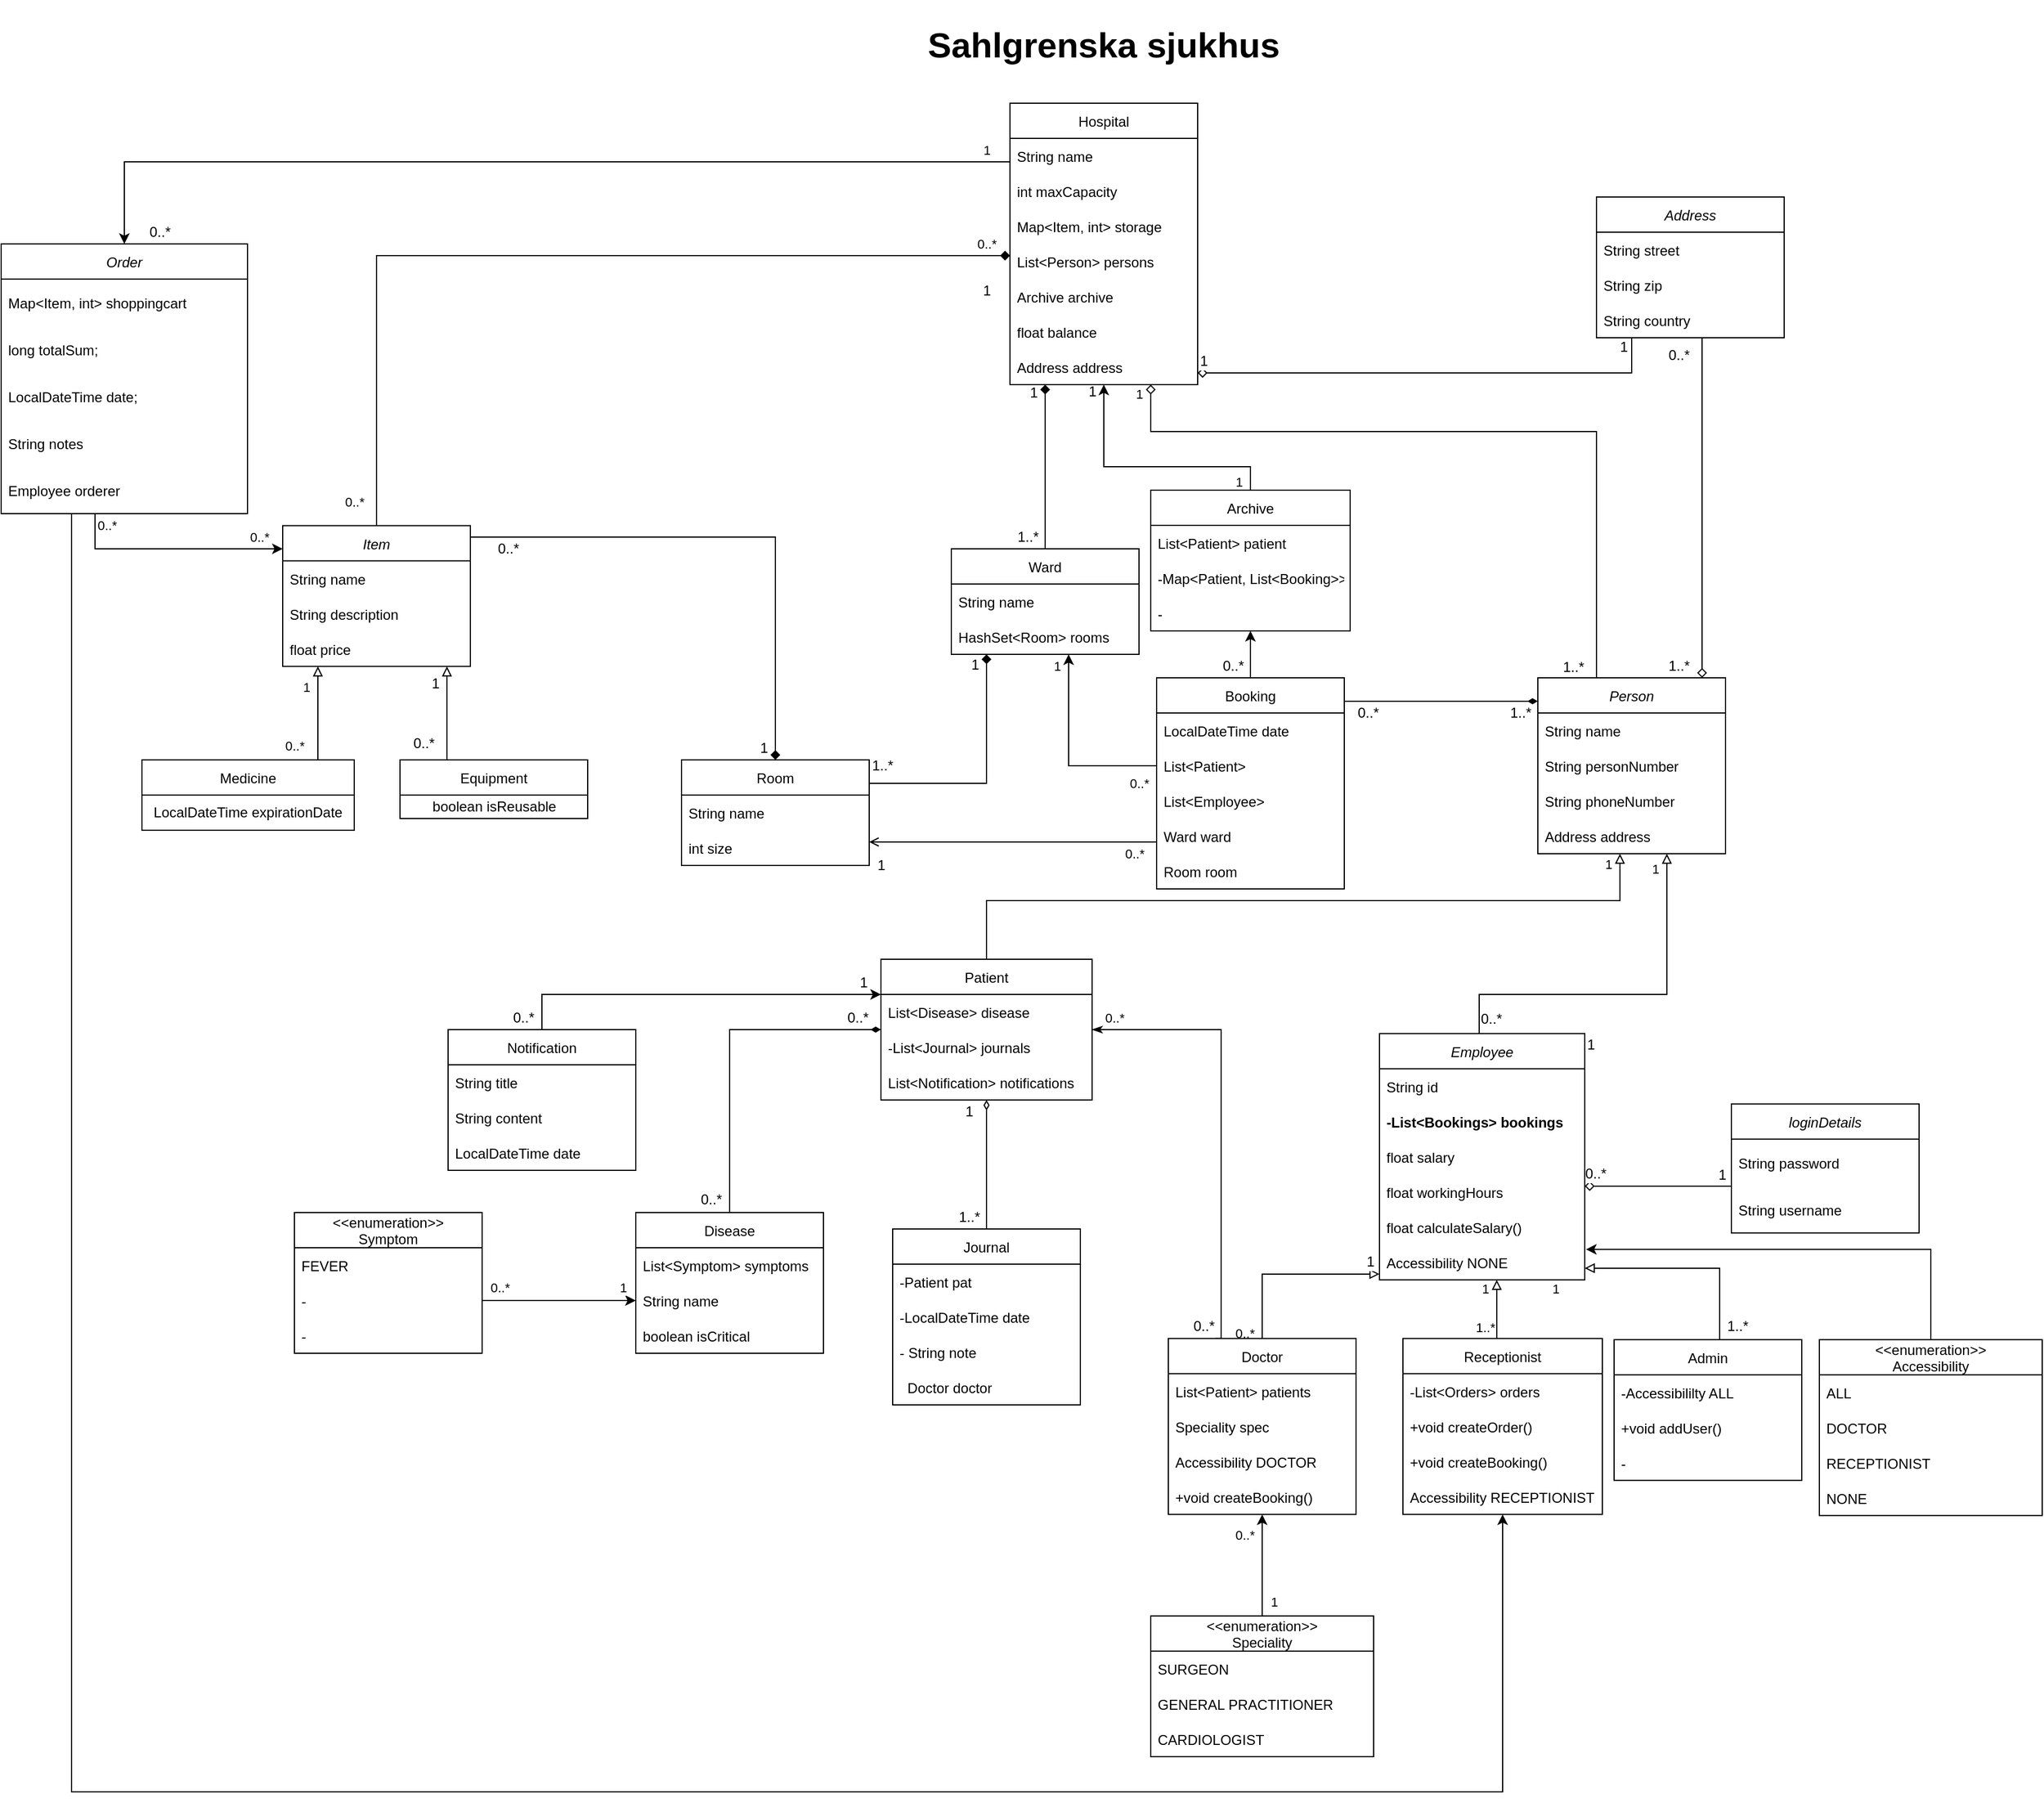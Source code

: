 <mxfile version="15.8.8" type="github">
  <diagram id="0UoRlzi65-XZR-ADYtH_" name="Page-1">
    <mxGraphModel dx="5605" dy="3560" grid="1" gridSize="10" guides="1" tooltips="1" connect="1" arrows="1" fold="1" page="1" pageScale="1" pageWidth="850" pageHeight="1100" math="0" shadow="0">
      <root>
        <mxCell id="0" />
        <mxCell id="1" parent="0" />
        <mxCell id="B5mQjCqMpTKeqFQhilP3-2" value="&lt;h1 style=&quot;font-size: 30px;&quot;&gt;&lt;font style=&quot;font-size: 30px;&quot;&gt;&lt;span class=&quot;markedContent&quot; id=&quot;page3R_mcid2&quot; style=&quot;font-size: 30px;&quot;&gt;&lt;span style=&quot;left: 118.04px; top: 198.054px; font-size: 30px; font-family: sans-serif; transform: scaleX(0.93);&quot; dir=&quot;ltr&quot;&gt;Sahlgrenska sjukhus&lt;/span&gt;&lt;/span&gt;&lt;/font&gt;&lt;/h1&gt;" style="text;html=1;strokeColor=none;fillColor=none;align=center;verticalAlign=middle;whiteSpace=wrap;rounded=0;strokeWidth=8;fontSize=30;fontStyle=0" parent="1" vertex="1">
          <mxGeometry x="55" y="-430" width="370" height="40" as="geometry" />
        </mxCell>
        <mxCell id="B5mQjCqMpTKeqFQhilP3-4" value="Person" style="swimlane;fontStyle=2;childLayout=stackLayout;horizontal=1;startSize=30;horizontalStack=0;resizeParent=1;resizeParentMax=0;resizeLast=0;collapsible=1;marginBottom=0;fontSize=12;strokeWidth=1;" parent="1" vertex="1">
          <mxGeometry x="610" y="130" width="160" height="150" as="geometry" />
        </mxCell>
        <mxCell id="B5mQjCqMpTKeqFQhilP3-5" value="String name" style="text;strokeColor=none;fillColor=none;align=left;verticalAlign=middle;spacingLeft=4;spacingRight=4;overflow=hidden;points=[[0,0.5],[1,0.5]];portConstraint=eastwest;rotatable=0;fontSize=12;" parent="B5mQjCqMpTKeqFQhilP3-4" vertex="1">
          <mxGeometry y="30" width="160" height="30" as="geometry" />
        </mxCell>
        <mxCell id="B5mQjCqMpTKeqFQhilP3-6" value="String personNumber" style="text;strokeColor=none;fillColor=none;align=left;verticalAlign=middle;spacingLeft=4;spacingRight=4;overflow=hidden;points=[[0,0.5],[1,0.5]];portConstraint=eastwest;rotatable=0;fontSize=12;" parent="B5mQjCqMpTKeqFQhilP3-4" vertex="1">
          <mxGeometry y="60" width="160" height="30" as="geometry" />
        </mxCell>
        <mxCell id="B5mQjCqMpTKeqFQhilP3-7" value="String phoneNumber" style="text;strokeColor=none;fillColor=none;align=left;verticalAlign=middle;spacingLeft=4;spacingRight=4;overflow=hidden;points=[[0,0.5],[1,0.5]];portConstraint=eastwest;rotatable=0;fontSize=12;" parent="B5mQjCqMpTKeqFQhilP3-4" vertex="1">
          <mxGeometry y="90" width="160" height="30" as="geometry" />
        </mxCell>
        <mxCell id="DyRtO_BXpyH3hsn8Vtkj-4" value="Address address" style="text;strokeColor=none;fillColor=none;align=left;verticalAlign=middle;spacingLeft=4;spacingRight=4;overflow=hidden;points=[[0,0.5],[1,0.5]];portConstraint=eastwest;rotatable=0;fontSize=12;" vertex="1" parent="B5mQjCqMpTKeqFQhilP3-4">
          <mxGeometry y="120" width="160" height="30" as="geometry" />
        </mxCell>
        <mxCell id="B5mQjCqMpTKeqFQhilP3-100" value="1" style="edgeStyle=orthogonalEdgeStyle;rounded=0;orthogonalLoop=1;jettySize=auto;html=1;fontSize=12;startArrow=diamond;startFill=1;endArrow=none;endFill=0;" parent="1" source="B5mQjCqMpTKeqFQhilP3-8" target="nRXnl9KmNHgFB3vZUYHG-1" edge="1">
          <mxGeometry x="-0.956" y="10" relative="1" as="geometry">
            <mxPoint as="offset" />
            <Array as="points">
              <mxPoint x="-40" y="10" />
            </Array>
          </mxGeometry>
        </mxCell>
        <mxCell id="B5mQjCqMpTKeqFQhilP3-144" value="0..*" style="edgeLabel;html=1;align=center;verticalAlign=middle;resizable=0;points=[];fontSize=12;" parent="B5mQjCqMpTKeqFQhilP3-100" vertex="1" connectable="0">
          <mxGeometry x="0.882" relative="1" as="geometry">
            <mxPoint x="5" y="10" as="offset" />
          </mxGeometry>
        </mxCell>
        <mxCell id="B5mQjCqMpTKeqFQhilP3-8" value="Room" style="swimlane;fontStyle=0;childLayout=stackLayout;horizontal=1;startSize=30;horizontalStack=0;resizeParent=1;resizeParentMax=0;resizeLast=0;collapsible=1;marginBottom=0;fontSize=12;strokeWidth=1;" parent="1" vertex="1">
          <mxGeometry x="-120" y="200" width="160" height="90" as="geometry" />
        </mxCell>
        <mxCell id="B5mQjCqMpTKeqFQhilP3-9" value="String name" style="text;strokeColor=none;fillColor=none;align=left;verticalAlign=middle;spacingLeft=4;spacingRight=4;overflow=hidden;points=[[0,0.5],[1,0.5]];portConstraint=eastwest;rotatable=0;fontSize=12;" parent="B5mQjCqMpTKeqFQhilP3-8" vertex="1">
          <mxGeometry y="30" width="160" height="30" as="geometry" />
        </mxCell>
        <mxCell id="B5mQjCqMpTKeqFQhilP3-10" value="int size" style="text;strokeColor=none;fillColor=none;align=left;verticalAlign=middle;spacingLeft=4;spacingRight=4;overflow=hidden;points=[[0,0.5],[1,0.5]];portConstraint=eastwest;rotatable=0;fontSize=12;" parent="B5mQjCqMpTKeqFQhilP3-8" vertex="1">
          <mxGeometry y="60" width="160" height="30" as="geometry" />
        </mxCell>
        <mxCell id="LeWQNQjI-AW6BPyhMRMa-42" style="edgeStyle=orthogonalEdgeStyle;rounded=0;orthogonalLoop=1;jettySize=auto;html=1;entryX=0;entryY=0.25;entryDx=0;entryDy=0;" parent="1" source="B5mQjCqMpTKeqFQhilP3-12" target="B5mQjCqMpTKeqFQhilP3-16" edge="1">
          <mxGeometry relative="1" as="geometry">
            <Array as="points">
              <mxPoint x="-140" y="400" />
              <mxPoint x="-140" y="400" />
            </Array>
          </mxGeometry>
        </mxCell>
        <mxCell id="B5mQjCqMpTKeqFQhilP3-12" value="Notification" style="swimlane;fontStyle=0;childLayout=stackLayout;horizontal=1;startSize=30;horizontalStack=0;resizeParent=1;resizeParentMax=0;resizeLast=0;collapsible=1;marginBottom=0;fontSize=12;strokeWidth=1;" parent="1" vertex="1">
          <mxGeometry x="-319" y="430" width="160" height="120" as="geometry" />
        </mxCell>
        <mxCell id="B5mQjCqMpTKeqFQhilP3-13" value="String title" style="text;strokeColor=none;fillColor=none;align=left;verticalAlign=middle;spacingLeft=4;spacingRight=4;overflow=hidden;points=[[0,0.5],[1,0.5]];portConstraint=eastwest;rotatable=0;fontSize=12;" parent="B5mQjCqMpTKeqFQhilP3-12" vertex="1">
          <mxGeometry y="30" width="160" height="30" as="geometry" />
        </mxCell>
        <mxCell id="B5mQjCqMpTKeqFQhilP3-14" value="String content" style="text;strokeColor=none;fillColor=none;align=left;verticalAlign=middle;spacingLeft=4;spacingRight=4;overflow=hidden;points=[[0,0.5],[1,0.5]];portConstraint=eastwest;rotatable=0;fontSize=12;" parent="B5mQjCqMpTKeqFQhilP3-12" vertex="1">
          <mxGeometry y="60" width="160" height="30" as="geometry" />
        </mxCell>
        <mxCell id="B5mQjCqMpTKeqFQhilP3-15" value="LocalDateTime date" style="text;strokeColor=none;fillColor=none;align=left;verticalAlign=middle;spacingLeft=4;spacingRight=4;overflow=hidden;points=[[0,0.5],[1,0.5]];portConstraint=eastwest;rotatable=0;fontSize=12;" parent="B5mQjCqMpTKeqFQhilP3-12" vertex="1">
          <mxGeometry y="90" width="160" height="30" as="geometry" />
        </mxCell>
        <mxCell id="B5mQjCqMpTKeqFQhilP3-53" style="edgeStyle=orthogonalEdgeStyle;rounded=0;orthogonalLoop=1;jettySize=auto;html=1;fontSize=12;endArrow=block;endFill=0;" parent="1" source="B5mQjCqMpTKeqFQhilP3-16" target="B5mQjCqMpTKeqFQhilP3-4" edge="1">
          <mxGeometry relative="1" as="geometry">
            <Array as="points">
              <mxPoint x="140" y="320" />
              <mxPoint x="680" y="320" />
            </Array>
          </mxGeometry>
        </mxCell>
        <mxCell id="B5mQjCqMpTKeqFQhilP3-145" value="0..*" style="edgeLabel;html=1;align=center;verticalAlign=middle;resizable=0;points=[];fontSize=12;" parent="B5mQjCqMpTKeqFQhilP3-53" vertex="1" connectable="0">
          <mxGeometry x="-0.812" y="-2" relative="1" as="geometry">
            <mxPoint x="-22" y="52" as="offset" />
          </mxGeometry>
        </mxCell>
        <mxCell id="nRXnl9KmNHgFB3vZUYHG-23" value="1" style="edgeLabel;html=1;align=center;verticalAlign=middle;resizable=0;points=[];" parent="B5mQjCqMpTKeqFQhilP3-53" vertex="1" connectable="0">
          <mxGeometry x="0.943" relative="1" as="geometry">
            <mxPoint x="-10" y="-9" as="offset" />
          </mxGeometry>
        </mxCell>
        <mxCell id="B5mQjCqMpTKeqFQhilP3-82" style="edgeStyle=orthogonalEdgeStyle;rounded=0;orthogonalLoop=1;jettySize=auto;html=1;fontSize=12;startArrow=diamondThin;startFill=1;endArrow=none;endFill=0;" parent="1" source="B5mQjCqMpTKeqFQhilP3-16" target="B5mQjCqMpTKeqFQhilP3-78" edge="1">
          <mxGeometry relative="1" as="geometry" />
        </mxCell>
        <mxCell id="B5mQjCqMpTKeqFQhilP3-87" style="edgeStyle=orthogonalEdgeStyle;rounded=0;orthogonalLoop=1;jettySize=auto;html=1;fontSize=12;startArrow=diamondThin;startFill=0;endArrow=none;endFill=0;" parent="1" source="B5mQjCqMpTKeqFQhilP3-16" target="B5mQjCqMpTKeqFQhilP3-83" edge="1">
          <mxGeometry relative="1" as="geometry" />
        </mxCell>
        <mxCell id="B5mQjCqMpTKeqFQhilP3-16" value="Patient" style="swimlane;fontStyle=0;childLayout=stackLayout;horizontal=1;startSize=30;horizontalStack=0;resizeParent=1;resizeParentMax=0;resizeLast=0;collapsible=1;marginBottom=0;fontSize=12;strokeWidth=1;" parent="1" vertex="1">
          <mxGeometry x="50" y="370" width="180" height="120" as="geometry" />
        </mxCell>
        <mxCell id="B5mQjCqMpTKeqFQhilP3-17" value="List&lt;Disease&gt; disease" style="text;strokeColor=none;fillColor=none;align=left;verticalAlign=middle;spacingLeft=4;spacingRight=4;overflow=hidden;points=[[0,0.5],[1,0.5]];portConstraint=eastwest;rotatable=0;fontSize=12;" parent="B5mQjCqMpTKeqFQhilP3-16" vertex="1">
          <mxGeometry y="30" width="180" height="30" as="geometry" />
        </mxCell>
        <mxCell id="B5mQjCqMpTKeqFQhilP3-18" value="-List&lt;Journal&gt; journals" style="text;strokeColor=none;fillColor=none;align=left;verticalAlign=middle;spacingLeft=4;spacingRight=4;overflow=hidden;points=[[0,0.5],[1,0.5]];portConstraint=eastwest;rotatable=0;fontSize=12;" parent="B5mQjCqMpTKeqFQhilP3-16" vertex="1">
          <mxGeometry y="60" width="180" height="30" as="geometry" />
        </mxCell>
        <mxCell id="B5mQjCqMpTKeqFQhilP3-19" value="List&lt;Notification&gt; notifications" style="text;strokeColor=none;fillColor=none;align=left;verticalAlign=middle;spacingLeft=4;spacingRight=4;overflow=hidden;points=[[0,0.5],[1,0.5]];portConstraint=eastwest;rotatable=0;fontSize=12;" parent="B5mQjCqMpTKeqFQhilP3-16" vertex="1">
          <mxGeometry y="90" width="180" height="30" as="geometry" />
        </mxCell>
        <mxCell id="B5mQjCqMpTKeqFQhilP3-25" style="edgeStyle=orthogonalEdgeStyle;rounded=0;orthogonalLoop=1;jettySize=auto;html=1;fontSize=12;endArrow=block;endFill=0;" parent="1" source="B5mQjCqMpTKeqFQhilP3-20" target="B5mQjCqMpTKeqFQhilP3-4" edge="1">
          <mxGeometry relative="1" as="geometry">
            <Array as="points">
              <mxPoint x="560" y="400" />
              <mxPoint x="720" y="400" />
            </Array>
          </mxGeometry>
        </mxCell>
        <mxCell id="B5mQjCqMpTKeqFQhilP3-132" value="0..*" style="edgeLabel;html=1;align=center;verticalAlign=middle;resizable=0;points=[];fontSize=12;" parent="B5mQjCqMpTKeqFQhilP3-25" vertex="1" connectable="0">
          <mxGeometry x="-0.867" relative="1" as="geometry">
            <mxPoint x="10" y="8" as="offset" />
          </mxGeometry>
        </mxCell>
        <mxCell id="nRXnl9KmNHgFB3vZUYHG-22" value="1" style="edgeLabel;html=1;align=center;verticalAlign=middle;resizable=0;points=[];" parent="B5mQjCqMpTKeqFQhilP3-25" vertex="1" connectable="0">
          <mxGeometry x="0.837" y="1" relative="1" as="geometry">
            <mxPoint x="-9" y="-13" as="offset" />
          </mxGeometry>
        </mxCell>
        <mxCell id="B5mQjCqMpTKeqFQhilP3-20" value="Employee" style="swimlane;fontStyle=2;childLayout=stackLayout;horizontal=1;startSize=30;horizontalStack=0;resizeParent=1;resizeParentMax=0;resizeLast=0;collapsible=1;marginBottom=0;fontSize=12;strokeWidth=1;" parent="1" vertex="1">
          <mxGeometry x="475" y="433.43" width="175" height="210" as="geometry" />
        </mxCell>
        <mxCell id="B5mQjCqMpTKeqFQhilP3-21" value="String id" style="text;strokeColor=none;fillColor=none;align=left;verticalAlign=middle;spacingLeft=4;spacingRight=4;overflow=hidden;points=[[0,0.5],[1,0.5]];portConstraint=eastwest;rotatable=0;fontSize=12;" parent="B5mQjCqMpTKeqFQhilP3-20" vertex="1">
          <mxGeometry y="30" width="175" height="30" as="geometry" />
        </mxCell>
        <mxCell id="WqXNfciUuAKUTGCagJN3-12" value="-List&lt;Bookings&gt; bookings" style="text;strokeColor=none;fillColor=none;align=left;verticalAlign=middle;spacingLeft=4;spacingRight=4;overflow=hidden;points=[[0,0.5],[1,0.5]];portConstraint=eastwest;rotatable=0;fontSize=12;fontStyle=1" parent="B5mQjCqMpTKeqFQhilP3-20" vertex="1">
          <mxGeometry y="60" width="175" height="30" as="geometry" />
        </mxCell>
        <mxCell id="B5mQjCqMpTKeqFQhilP3-22" value="float salary" style="text;strokeColor=none;fillColor=none;align=left;verticalAlign=middle;spacingLeft=4;spacingRight=4;overflow=hidden;points=[[0,0.5],[1,0.5]];portConstraint=eastwest;rotatable=0;fontSize=12;" parent="B5mQjCqMpTKeqFQhilP3-20" vertex="1">
          <mxGeometry y="90" width="175" height="30" as="geometry" />
        </mxCell>
        <mxCell id="B5mQjCqMpTKeqFQhilP3-130" value="float workingHours" style="text;strokeColor=none;fillColor=none;align=left;verticalAlign=middle;spacingLeft=4;spacingRight=4;overflow=hidden;points=[[0,0.5],[1,0.5]];portConstraint=eastwest;rotatable=0;fontSize=12;" parent="B5mQjCqMpTKeqFQhilP3-20" vertex="1">
          <mxGeometry y="120" width="175" height="30" as="geometry" />
        </mxCell>
        <mxCell id="B5mQjCqMpTKeqFQhilP3-131" value="float calculateSalary()" style="text;strokeColor=none;fillColor=none;align=left;verticalAlign=middle;spacingLeft=4;spacingRight=4;overflow=hidden;points=[[0,0.5],[1,0.5]];portConstraint=eastwest;rotatable=0;fontSize=12;" parent="B5mQjCqMpTKeqFQhilP3-20" vertex="1">
          <mxGeometry y="150" width="175" height="30" as="geometry" />
        </mxCell>
        <mxCell id="WqXNfciUuAKUTGCagJN3-19" value="Accessibility NONE" style="text;strokeColor=none;fillColor=none;align=left;verticalAlign=middle;spacingLeft=4;spacingRight=4;overflow=hidden;points=[[0,0.5],[1,0.5]];portConstraint=eastwest;rotatable=0;fontSize=12;" parent="B5mQjCqMpTKeqFQhilP3-20" vertex="1">
          <mxGeometry y="180" width="175" height="30" as="geometry" />
        </mxCell>
        <mxCell id="B5mQjCqMpTKeqFQhilP3-26" value="Equipment" style="swimlane;fontStyle=0;childLayout=stackLayout;horizontal=1;startSize=30;horizontalStack=0;resizeParent=1;resizeParentMax=0;resizeLast=0;collapsible=1;marginBottom=0;fontSize=12;strokeWidth=1;" parent="1" vertex="1">
          <mxGeometry x="-360" y="200.0" width="160" height="50" as="geometry" />
        </mxCell>
        <mxCell id="WqXNfciUuAKUTGCagJN3-11" value="boolean isReusable" style="text;html=1;align=center;verticalAlign=middle;resizable=0;points=[];autosize=1;strokeColor=none;fillColor=none;" parent="B5mQjCqMpTKeqFQhilP3-26" vertex="1">
          <mxGeometry y="30" width="160" height="20" as="geometry" />
        </mxCell>
        <mxCell id="B5mQjCqMpTKeqFQhilP3-43" value="Address" style="swimlane;fontStyle=2;childLayout=stackLayout;horizontal=1;startSize=30;horizontalStack=0;resizeParent=1;resizeParentMax=0;resizeLast=0;collapsible=1;marginBottom=0;fontSize=12;strokeWidth=1;" parent="1" vertex="1">
          <mxGeometry x="660" y="-280" width="160" height="120" as="geometry" />
        </mxCell>
        <mxCell id="B5mQjCqMpTKeqFQhilP3-44" value="String street" style="text;strokeColor=none;fillColor=none;align=left;verticalAlign=middle;spacingLeft=4;spacingRight=4;overflow=hidden;points=[[0,0.5],[1,0.5]];portConstraint=eastwest;rotatable=0;fontSize=12;" parent="B5mQjCqMpTKeqFQhilP3-43" vertex="1">
          <mxGeometry y="30" width="160" height="30" as="geometry" />
        </mxCell>
        <mxCell id="B5mQjCqMpTKeqFQhilP3-45" value="String zip" style="text;strokeColor=none;fillColor=none;align=left;verticalAlign=middle;spacingLeft=4;spacingRight=4;overflow=hidden;points=[[0,0.5],[1,0.5]];portConstraint=eastwest;rotatable=0;fontSize=12;" parent="B5mQjCqMpTKeqFQhilP3-43" vertex="1">
          <mxGeometry y="60" width="160" height="30" as="geometry" />
        </mxCell>
        <mxCell id="B5mQjCqMpTKeqFQhilP3-46" value="String country" style="text;strokeColor=none;fillColor=none;align=left;verticalAlign=middle;spacingLeft=4;spacingRight=4;overflow=hidden;points=[[0,0.5],[1,0.5]];portConstraint=eastwest;rotatable=0;fontSize=12;" parent="B5mQjCqMpTKeqFQhilP3-43" vertex="1">
          <mxGeometry y="90" width="160" height="30" as="geometry" />
        </mxCell>
        <mxCell id="B5mQjCqMpTKeqFQhilP3-47" value="1..*" style="edgeStyle=orthogonalEdgeStyle;rounded=0;orthogonalLoop=1;jettySize=auto;html=1;fontSize=12;endArrow=none;endFill=0;startArrow=diamond;startFill=0;" parent="1" source="B5mQjCqMpTKeqFQhilP3-4" target="B5mQjCqMpTKeqFQhilP3-43" edge="1">
          <mxGeometry x="-0.926" y="20" relative="1" as="geometry">
            <mxPoint x="1030.0" y="70" as="targetPoint" />
            <Array as="points">
              <mxPoint x="750" y="80" />
              <mxPoint x="750" y="80" />
            </Array>
            <mxPoint as="offset" />
          </mxGeometry>
        </mxCell>
        <mxCell id="B5mQjCqMpTKeqFQhilP3-159" value="0..*" style="edgeLabel;html=1;align=center;verticalAlign=middle;resizable=0;points=[];fontSize=12;" parent="B5mQjCqMpTKeqFQhilP3-47" vertex="1" connectable="0">
          <mxGeometry x="0.57" relative="1" as="geometry">
            <mxPoint x="-20" y="-48" as="offset" />
          </mxGeometry>
        </mxCell>
        <mxCell id="B5mQjCqMpTKeqFQhilP3-73" value="1" style="edgeStyle=orthogonalEdgeStyle;rounded=0;orthogonalLoop=1;jettySize=auto;html=1;fontSize=12;startArrow=diamond;startFill=1;endArrow=none;endFill=0;" parent="1" source="B5mQjCqMpTKeqFQhilP3-59" target="B5mQjCqMpTKeqFQhilP3-69" edge="1">
          <mxGeometry x="-0.905" y="-10" relative="1" as="geometry">
            <Array as="points">
              <mxPoint x="190" y="-40" />
              <mxPoint x="190" y="-40" />
            </Array>
            <mxPoint as="offset" />
          </mxGeometry>
        </mxCell>
        <mxCell id="B5mQjCqMpTKeqFQhilP3-107" value="1..*" style="edgeLabel;html=1;align=center;verticalAlign=middle;resizable=0;points=[];fontSize=12;" parent="B5mQjCqMpTKeqFQhilP3-73" vertex="1" connectable="0">
          <mxGeometry x="0.534" relative="1" as="geometry">
            <mxPoint x="-15" y="22" as="offset" />
          </mxGeometry>
        </mxCell>
        <mxCell id="B5mQjCqMpTKeqFQhilP3-75" style="edgeStyle=orthogonalEdgeStyle;rounded=0;orthogonalLoop=1;jettySize=auto;html=1;fontSize=12;startArrow=block;startFill=0;endArrow=none;endFill=0;" parent="1" source="nRXnl9KmNHgFB3vZUYHG-1" target="B5mQjCqMpTKeqFQhilP3-94" edge="1">
          <mxGeometry relative="1" as="geometry">
            <mxPoint x="480" y="106.72" as="targetPoint" />
            <Array as="points">
              <mxPoint x="-430" y="180.0" />
              <mxPoint x="-430" y="180.0" />
            </Array>
          </mxGeometry>
        </mxCell>
        <mxCell id="B5mQjCqMpTKeqFQhilP3-115" value="0..*" style="edgeLabel;html=1;align=center;verticalAlign=middle;resizable=0;points=[];fontSize=12;" parent="B5mQjCqMpTKeqFQhilP3-75" vertex="1" connectable="0">
          <mxGeometry x="0.894" y="-2" relative="1" as="geometry">
            <mxPoint x="-8" y="18" as="offset" />
          </mxGeometry>
        </mxCell>
        <mxCell id="nRXnl9KmNHgFB3vZUYHG-11" value="1" style="edgeLabel;html=1;align=center;verticalAlign=middle;resizable=0;points=[];" parent="B5mQjCqMpTKeqFQhilP3-75" vertex="1" connectable="0">
          <mxGeometry x="-0.502" relative="1" as="geometry">
            <mxPoint x="-10" y="-3" as="offset" />
          </mxGeometry>
        </mxCell>
        <mxCell id="nRXnl9KmNHgFB3vZUYHG-12" value="0..*" style="edgeLabel;html=1;align=center;verticalAlign=middle;resizable=0;points=[];" parent="B5mQjCqMpTKeqFQhilP3-75" vertex="1" connectable="0">
          <mxGeometry x="0.828" y="2" relative="1" as="geometry">
            <mxPoint x="-22" y="-6" as="offset" />
          </mxGeometry>
        </mxCell>
        <mxCell id="B5mQjCqMpTKeqFQhilP3-76" style="edgeStyle=orthogonalEdgeStyle;rounded=0;orthogonalLoop=1;jettySize=auto;html=1;fontSize=12;startArrow=block;startFill=0;endArrow=none;endFill=0;" parent="1" source="nRXnl9KmNHgFB3vZUYHG-1" target="B5mQjCqMpTKeqFQhilP3-26" edge="1">
          <mxGeometry relative="1" as="geometry">
            <Array as="points">
              <mxPoint x="-320" y="180.0" />
              <mxPoint x="-320" y="180.0" />
            </Array>
          </mxGeometry>
        </mxCell>
        <mxCell id="B5mQjCqMpTKeqFQhilP3-108" value="1" style="edgeLabel;html=1;align=center;verticalAlign=middle;resizable=0;points=[];fontSize=12;" parent="B5mQjCqMpTKeqFQhilP3-76" vertex="1" connectable="0">
          <mxGeometry x="-0.684" y="-1" relative="1" as="geometry">
            <mxPoint x="-9" y="2" as="offset" />
          </mxGeometry>
        </mxCell>
        <mxCell id="B5mQjCqMpTKeqFQhilP3-109" value="0..*" style="edgeLabel;html=1;align=center;verticalAlign=middle;resizable=0;points=[];fontSize=12;" parent="B5mQjCqMpTKeqFQhilP3-76" vertex="1" connectable="0">
          <mxGeometry x="0.725" y="2" relative="1" as="geometry">
            <mxPoint x="-22" y="-3" as="offset" />
          </mxGeometry>
        </mxCell>
        <mxCell id="B5mQjCqMpTKeqFQhilP3-88" style="edgeStyle=orthogonalEdgeStyle;rounded=0;orthogonalLoop=1;jettySize=auto;html=1;fontSize=12;startArrow=diamond;startFill=0;endArrow=none;endFill=0;" parent="1" source="B5mQjCqMpTKeqFQhilP3-59" target="B5mQjCqMpTKeqFQhilP3-4" edge="1">
          <mxGeometry relative="1" as="geometry">
            <Array as="points">
              <mxPoint x="280" y="-80" />
              <mxPoint x="660" y="-80" />
            </Array>
          </mxGeometry>
        </mxCell>
        <mxCell id="B5mQjCqMpTKeqFQhilP3-111" value="1" style="edgeLabel;html=1;align=center;verticalAlign=middle;resizable=0;points=[];fontSize=12;" parent="B5mQjCqMpTKeqFQhilP3-88" vertex="1" connectable="0">
          <mxGeometry x="-0.905" y="1" relative="1" as="geometry">
            <mxPoint x="-51" y="-24" as="offset" />
          </mxGeometry>
        </mxCell>
        <mxCell id="B5mQjCqMpTKeqFQhilP3-112" value="1..*" style="edgeLabel;html=1;align=center;verticalAlign=middle;resizable=0;points=[];fontSize=12;" parent="B5mQjCqMpTKeqFQhilP3-88" vertex="1" connectable="0">
          <mxGeometry x="0.759" relative="1" as="geometry">
            <mxPoint x="-20" y="67" as="offset" />
          </mxGeometry>
        </mxCell>
        <mxCell id="nRXnl9KmNHgFB3vZUYHG-31" value="1" style="edgeLabel;html=1;align=center;verticalAlign=middle;resizable=0;points=[];" parent="B5mQjCqMpTKeqFQhilP3-88" vertex="1" connectable="0">
          <mxGeometry x="-0.953" y="3" relative="1" as="geometry">
            <mxPoint x="-13" y="-7" as="offset" />
          </mxGeometry>
        </mxCell>
        <mxCell id="B5mQjCqMpTKeqFQhilP3-93" style="edgeStyle=orthogonalEdgeStyle;rounded=0;orthogonalLoop=1;jettySize=auto;html=1;fontSize=12;startArrow=diamond;startFill=0;endArrow=none;endFill=0;" parent="1" source="B5mQjCqMpTKeqFQhilP3-59" target="B5mQjCqMpTKeqFQhilP3-43" edge="1">
          <mxGeometry relative="1" as="geometry">
            <Array as="points">
              <mxPoint x="310" y="-130" />
              <mxPoint x="690" y="-130" />
            </Array>
          </mxGeometry>
        </mxCell>
        <mxCell id="B5mQjCqMpTKeqFQhilP3-113" value="1" style="edgeLabel;html=1;align=center;verticalAlign=middle;resizable=0;points=[];fontSize=12;" parent="B5mQjCqMpTKeqFQhilP3-93" vertex="1" connectable="0">
          <mxGeometry x="-0.918" y="-1" relative="1" as="geometry">
            <mxPoint x="-12" y="-11" as="offset" />
          </mxGeometry>
        </mxCell>
        <mxCell id="B5mQjCqMpTKeqFQhilP3-114" value="1" style="edgeLabel;html=1;align=center;verticalAlign=middle;resizable=0;points=[];fontSize=12;" parent="B5mQjCqMpTKeqFQhilP3-93" vertex="1" connectable="0">
          <mxGeometry x="0.869" y="-2" relative="1" as="geometry">
            <mxPoint x="-9" y="-18" as="offset" />
          </mxGeometry>
        </mxCell>
        <mxCell id="q-ojMvLr_y8LTL2l0AsS-33" style="edgeStyle=orthogonalEdgeStyle;rounded=0;orthogonalLoop=1;jettySize=auto;html=1;" parent="1" source="B5mQjCqMpTKeqFQhilP3-59" target="q-ojMvLr_y8LTL2l0AsS-24" edge="1">
          <mxGeometry relative="1" as="geometry">
            <Array as="points">
              <mxPoint x="-595" y="-310" />
            </Array>
          </mxGeometry>
        </mxCell>
        <mxCell id="q-ojMvLr_y8LTL2l0AsS-34" value="0..*" style="edgeLabel;html=1;align=center;verticalAlign=middle;resizable=0;points=[];" parent="q-ojMvLr_y8LTL2l0AsS-33" vertex="1" connectable="0">
          <mxGeometry x="0.345" relative="1" as="geometry">
            <mxPoint x="535" y="70" as="offset" />
          </mxGeometry>
        </mxCell>
        <mxCell id="q-ojMvLr_y8LTL2l0AsS-36" value="1" style="edgeLabel;html=1;align=center;verticalAlign=middle;resizable=0;points=[];" parent="q-ojMvLr_y8LTL2l0AsS-33" vertex="1" connectable="0">
          <mxGeometry x="-0.925" y="2" relative="1" as="geometry">
            <mxPoint x="11" y="-12" as="offset" />
          </mxGeometry>
        </mxCell>
        <mxCell id="B5mQjCqMpTKeqFQhilP3-59" value="Hospital" style="swimlane;fontStyle=0;childLayout=stackLayout;horizontal=1;startSize=30;horizontalStack=0;resizeParent=1;resizeParentMax=0;resizeLast=0;collapsible=1;marginBottom=0;fontSize=12;strokeWidth=1;" parent="1" vertex="1">
          <mxGeometry x="160" y="-360" width="160" height="240" as="geometry" />
        </mxCell>
        <mxCell id="B5mQjCqMpTKeqFQhilP3-60" value="String name" style="text;strokeColor=none;fillColor=none;align=left;verticalAlign=middle;spacingLeft=4;spacingRight=4;overflow=hidden;points=[[0,0.5],[1,0.5]];portConstraint=eastwest;rotatable=0;fontSize=12;" parent="B5mQjCqMpTKeqFQhilP3-59" vertex="1">
          <mxGeometry y="30" width="160" height="30" as="geometry" />
        </mxCell>
        <mxCell id="B5mQjCqMpTKeqFQhilP3-61" value="int maxCapacity" style="text;strokeColor=none;fillColor=none;align=left;verticalAlign=middle;spacingLeft=4;spacingRight=4;overflow=hidden;points=[[0,0.5],[1,0.5]];portConstraint=eastwest;rotatable=0;fontSize=12;" parent="B5mQjCqMpTKeqFQhilP3-59" vertex="1">
          <mxGeometry y="60" width="160" height="30" as="geometry" />
        </mxCell>
        <mxCell id="q-ojMvLr_y8LTL2l0AsS-10" value="Map&lt;Item, int&gt; storage " style="text;strokeColor=none;fillColor=none;align=left;verticalAlign=middle;spacingLeft=4;spacingRight=4;overflow=hidden;points=[[0,0.5],[1,0.5]];portConstraint=eastwest;rotatable=0;fontSize=12;" parent="B5mQjCqMpTKeqFQhilP3-59" vertex="1">
          <mxGeometry y="90" width="160" height="30" as="geometry" />
        </mxCell>
        <mxCell id="nRXnl9KmNHgFB3vZUYHG-32" value="List&lt;Person&gt; persons" style="text;strokeColor=none;fillColor=none;align=left;verticalAlign=middle;spacingLeft=4;spacingRight=4;overflow=hidden;points=[[0,0.5],[1,0.5]];portConstraint=eastwest;rotatable=0;fontSize=12;" parent="B5mQjCqMpTKeqFQhilP3-59" vertex="1">
          <mxGeometry y="120" width="160" height="30" as="geometry" />
        </mxCell>
        <mxCell id="nRXnl9KmNHgFB3vZUYHG-42" value="Archive archive" style="text;strokeColor=none;fillColor=none;align=left;verticalAlign=middle;spacingLeft=4;spacingRight=4;overflow=hidden;points=[[0,0.5],[1,0.5]];portConstraint=eastwest;rotatable=0;fontSize=12;" parent="B5mQjCqMpTKeqFQhilP3-59" vertex="1">
          <mxGeometry y="150" width="160" height="30" as="geometry" />
        </mxCell>
        <mxCell id="DyRtO_BXpyH3hsn8Vtkj-2" value="float balance" style="text;strokeColor=none;fillColor=none;align=left;verticalAlign=middle;spacingLeft=4;spacingRight=4;overflow=hidden;points=[[0,0.5],[1,0.5]];portConstraint=eastwest;rotatable=0;fontSize=12;" vertex="1" parent="B5mQjCqMpTKeqFQhilP3-59">
          <mxGeometry y="180" width="160" height="30" as="geometry" />
        </mxCell>
        <mxCell id="DyRtO_BXpyH3hsn8Vtkj-3" value="Address address" style="text;strokeColor=none;fillColor=none;align=left;verticalAlign=middle;spacingLeft=4;spacingRight=4;overflow=hidden;points=[[0,0.5],[1,0.5]];portConstraint=eastwest;rotatable=0;fontSize=12;" vertex="1" parent="B5mQjCqMpTKeqFQhilP3-59">
          <mxGeometry y="210" width="160" height="30" as="geometry" />
        </mxCell>
        <mxCell id="B5mQjCqMpTKeqFQhilP3-64" value="loginDetails" style="swimlane;fontStyle=2;childLayout=stackLayout;horizontal=1;startSize=30;horizontalStack=0;resizeParent=1;resizeParentMax=0;resizeLast=0;collapsible=1;marginBottom=0;fontSize=12;strokeWidth=1;" parent="1" vertex="1">
          <mxGeometry x="775" y="493.43" width="160" height="110" as="geometry" />
        </mxCell>
        <mxCell id="B5mQjCqMpTKeqFQhilP3-65" value="String password" style="text;strokeColor=none;fillColor=none;align=left;verticalAlign=middle;spacingLeft=4;spacingRight=4;overflow=hidden;points=[[0,0.5],[1,0.5]];portConstraint=eastwest;rotatable=0;fontSize=12;" parent="B5mQjCqMpTKeqFQhilP3-64" vertex="1">
          <mxGeometry y="30" width="160" height="40" as="geometry" />
        </mxCell>
        <mxCell id="B5mQjCqMpTKeqFQhilP3-66" value="String username" style="text;strokeColor=none;fillColor=none;align=left;verticalAlign=middle;spacingLeft=4;spacingRight=4;overflow=hidden;points=[[0,0.5],[1,0.5]];portConstraint=eastwest;rotatable=0;fontSize=12;" parent="B5mQjCqMpTKeqFQhilP3-64" vertex="1">
          <mxGeometry y="70" width="160" height="40" as="geometry" />
        </mxCell>
        <mxCell id="B5mQjCqMpTKeqFQhilP3-68" value="0..*" style="edgeStyle=orthogonalEdgeStyle;rounded=0;orthogonalLoop=1;jettySize=auto;html=1;fontSize=12;startArrow=diamond;startFill=0;endArrow=none;endFill=0;" parent="1" source="B5mQjCqMpTKeqFQhilP3-20" target="B5mQjCqMpTKeqFQhilP3-64" edge="1">
          <mxGeometry x="-0.857" y="10" relative="1" as="geometry">
            <Array as="points">
              <mxPoint x="725" y="563.43" />
              <mxPoint x="725" y="563.43" />
            </Array>
            <mxPoint as="offset" />
          </mxGeometry>
        </mxCell>
        <mxCell id="B5mQjCqMpTKeqFQhilP3-143" value="1" style="edgeLabel;html=1;align=center;verticalAlign=middle;resizable=0;points=[];fontSize=12;" parent="B5mQjCqMpTKeqFQhilP3-68" vertex="1" connectable="0">
          <mxGeometry x="0.692" y="1" relative="1" as="geometry">
            <mxPoint x="11" y="-9" as="offset" />
          </mxGeometry>
        </mxCell>
        <mxCell id="B5mQjCqMpTKeqFQhilP3-74" value="1" style="edgeStyle=orthogonalEdgeStyle;rounded=0;orthogonalLoop=1;jettySize=auto;html=1;fontSize=12;startArrow=diamond;startFill=1;endArrow=none;endFill=0;" parent="1" source="B5mQjCqMpTKeqFQhilP3-69" target="B5mQjCqMpTKeqFQhilP3-8" edge="1">
          <mxGeometry x="-0.913" y="-10" relative="1" as="geometry">
            <Array as="points">
              <mxPoint x="140" y="220" />
            </Array>
            <mxPoint as="offset" />
          </mxGeometry>
        </mxCell>
        <mxCell id="B5mQjCqMpTKeqFQhilP3-106" value="1..*" style="edgeLabel;html=1;align=center;verticalAlign=middle;resizable=0;points=[];fontSize=12;" parent="B5mQjCqMpTKeqFQhilP3-74" vertex="1" connectable="0">
          <mxGeometry x="0.226" relative="1" as="geometry">
            <mxPoint x="-71" y="-15" as="offset" />
          </mxGeometry>
        </mxCell>
        <mxCell id="B5mQjCqMpTKeqFQhilP3-69" value="Ward" style="swimlane;fontStyle=0;childLayout=stackLayout;horizontal=1;startSize=30;horizontalStack=0;resizeParent=1;resizeParentMax=0;resizeLast=0;collapsible=1;marginBottom=0;fontSize=12;strokeWidth=1;" parent="1" vertex="1">
          <mxGeometry x="110" y="20" width="160" height="90" as="geometry" />
        </mxCell>
        <mxCell id="B5mQjCqMpTKeqFQhilP3-70" value="String name" style="text;strokeColor=none;fillColor=none;align=left;verticalAlign=middle;spacingLeft=4;spacingRight=4;overflow=hidden;points=[[0,0.5],[1,0.5]];portConstraint=eastwest;rotatable=0;fontSize=12;" parent="B5mQjCqMpTKeqFQhilP3-69" vertex="1">
          <mxGeometry y="30" width="160" height="30" as="geometry" />
        </mxCell>
        <mxCell id="B5mQjCqMpTKeqFQhilP3-72" value="HashSet&lt;Room&gt; rooms" style="text;strokeColor=none;fillColor=none;align=left;verticalAlign=middle;spacingLeft=4;spacingRight=4;overflow=hidden;points=[[0,0.5],[1,0.5]];portConstraint=eastwest;rotatable=0;fontSize=12;" parent="B5mQjCqMpTKeqFQhilP3-69" vertex="1">
          <mxGeometry y="60" width="160" height="30" as="geometry" />
        </mxCell>
        <mxCell id="B5mQjCqMpTKeqFQhilP3-78" value="Disease" style="swimlane;fontStyle=0;childLayout=stackLayout;horizontal=1;startSize=30;horizontalStack=0;resizeParent=1;resizeParentMax=0;resizeLast=0;collapsible=1;marginBottom=0;fontSize=12;strokeWidth=1;" parent="1" vertex="1">
          <mxGeometry x="-159" y="586" width="160" height="120" as="geometry" />
        </mxCell>
        <mxCell id="B5mQjCqMpTKeqFQhilP3-79" value="List&lt;Symptom&gt; symptoms" style="text;strokeColor=none;fillColor=none;align=left;verticalAlign=middle;spacingLeft=4;spacingRight=4;overflow=hidden;points=[[0,0.5],[1,0.5]];portConstraint=eastwest;rotatable=0;fontSize=12;" parent="B5mQjCqMpTKeqFQhilP3-78" vertex="1">
          <mxGeometry y="30" width="160" height="30" as="geometry" />
        </mxCell>
        <mxCell id="B5mQjCqMpTKeqFQhilP3-80" value="String name" style="text;strokeColor=none;fillColor=none;align=left;verticalAlign=middle;spacingLeft=4;spacingRight=4;overflow=hidden;points=[[0,0.5],[1,0.5]];portConstraint=eastwest;rotatable=0;fontSize=12;" parent="B5mQjCqMpTKeqFQhilP3-78" vertex="1">
          <mxGeometry y="60" width="160" height="30" as="geometry" />
        </mxCell>
        <mxCell id="B5mQjCqMpTKeqFQhilP3-81" value="boolean isCritical" style="text;strokeColor=none;fillColor=none;align=left;verticalAlign=middle;spacingLeft=4;spacingRight=4;overflow=hidden;points=[[0,0.5],[1,0.5]];portConstraint=eastwest;rotatable=0;fontSize=12;" parent="B5mQjCqMpTKeqFQhilP3-78" vertex="1">
          <mxGeometry y="90" width="160" height="30" as="geometry" />
        </mxCell>
        <mxCell id="B5mQjCqMpTKeqFQhilP3-83" value="Journal" style="swimlane;fontStyle=0;childLayout=stackLayout;horizontal=1;startSize=30;horizontalStack=0;resizeParent=1;resizeParentMax=0;resizeLast=0;collapsible=1;marginBottom=0;fontSize=12;strokeWidth=1;" parent="1" vertex="1">
          <mxGeometry x="60" y="600" width="160" height="150" as="geometry" />
        </mxCell>
        <mxCell id="B5mQjCqMpTKeqFQhilP3-84" value="-Patient pat" style="text;strokeColor=none;fillColor=none;align=left;verticalAlign=middle;spacingLeft=4;spacingRight=4;overflow=hidden;points=[[0,0.5],[1,0.5]];portConstraint=eastwest;rotatable=0;fontSize=12;" parent="B5mQjCqMpTKeqFQhilP3-83" vertex="1">
          <mxGeometry y="30" width="160" height="30" as="geometry" />
        </mxCell>
        <mxCell id="B5mQjCqMpTKeqFQhilP3-85" value="-LocalDateTime date" style="text;strokeColor=none;fillColor=none;align=left;verticalAlign=middle;spacingLeft=4;spacingRight=4;overflow=hidden;points=[[0,0.5],[1,0.5]];portConstraint=eastwest;rotatable=0;fontSize=12;" parent="B5mQjCqMpTKeqFQhilP3-83" vertex="1">
          <mxGeometry y="60" width="160" height="30" as="geometry" />
        </mxCell>
        <mxCell id="B5mQjCqMpTKeqFQhilP3-86" value="- String note" style="text;strokeColor=none;fillColor=none;align=left;verticalAlign=middle;spacingLeft=4;spacingRight=4;overflow=hidden;points=[[0,0.5],[1,0.5]];portConstraint=eastwest;rotatable=0;fontSize=12;" parent="B5mQjCqMpTKeqFQhilP3-83" vertex="1">
          <mxGeometry y="90" width="160" height="30" as="geometry" />
        </mxCell>
        <mxCell id="nRXnl9KmNHgFB3vZUYHG-40" value="  Doctor doctor" style="text;strokeColor=none;fillColor=none;align=left;verticalAlign=middle;spacingLeft=4;spacingRight=4;overflow=hidden;points=[[0,0.5],[1,0.5]];portConstraint=eastwest;rotatable=0;fontSize=12;" parent="B5mQjCqMpTKeqFQhilP3-83" vertex="1">
          <mxGeometry y="120" width="160" height="30" as="geometry" />
        </mxCell>
        <mxCell id="B5mQjCqMpTKeqFQhilP3-94" value="Medicine" style="swimlane;fontStyle=0;childLayout=stackLayout;horizontal=1;startSize=30;horizontalStack=0;resizeParent=1;resizeParentMax=0;resizeLast=0;collapsible=1;marginBottom=0;fontSize=12;strokeWidth=1;" parent="1" vertex="1">
          <mxGeometry x="-580" y="200" width="181" height="60" as="geometry" />
        </mxCell>
        <mxCell id="WqXNfciUuAKUTGCagJN3-9" value="LocalDateTime expirationDate" style="text;html=1;strokeColor=none;fillColor=none;align=center;verticalAlign=middle;whiteSpace=wrap;rounded=0;" parent="B5mQjCqMpTKeqFQhilP3-94" vertex="1">
          <mxGeometry y="30" width="181" height="30" as="geometry" />
        </mxCell>
        <mxCell id="B5mQjCqMpTKeqFQhilP3-118" value="1" style="text;html=1;align=center;verticalAlign=middle;resizable=0;points=[];autosize=1;strokeColor=none;fillColor=none;fontSize=12;" parent="1" vertex="1">
          <mxGeometry x="130" y="-210" width="20" height="20" as="geometry" />
        </mxCell>
        <mxCell id="B5mQjCqMpTKeqFQhilP3-125" value="1" style="edgeStyle=orthogonalEdgeStyle;rounded=0;orthogonalLoop=1;jettySize=auto;html=1;fontSize=12;startArrow=none;startFill=0;endArrow=block;endFill=0;" parent="1" source="B5mQjCqMpTKeqFQhilP3-119" target="B5mQjCqMpTKeqFQhilP3-20" edge="1">
          <mxGeometry x="0.895" y="10" relative="1" as="geometry">
            <Array as="points">
              <mxPoint x="375" y="638.43" />
              <mxPoint x="485" y="638.43" />
            </Array>
            <mxPoint as="offset" />
          </mxGeometry>
        </mxCell>
        <mxCell id="nRXnl9KmNHgFB3vZUYHG-13" value="0..*" style="edgeLabel;html=1;align=center;verticalAlign=middle;resizable=0;points=[];" parent="B5mQjCqMpTKeqFQhilP3-125" vertex="1" connectable="0">
          <mxGeometry x="-0.826" y="-3" relative="1" as="geometry">
            <mxPoint x="-18" y="9" as="offset" />
          </mxGeometry>
        </mxCell>
        <mxCell id="B5mQjCqMpTKeqFQhilP3-141" style="edgeStyle=orthogonalEdgeStyle;rounded=0;orthogonalLoop=1;jettySize=auto;html=1;fontSize=12;startArrow=none;startFill=0;endArrow=classicThin;endFill=1;exitX=0.25;exitY=0;exitDx=0;exitDy=0;" parent="1" source="B5mQjCqMpTKeqFQhilP3-119" target="B5mQjCqMpTKeqFQhilP3-16" edge="1">
          <mxGeometry relative="1" as="geometry">
            <Array as="points">
              <mxPoint x="340" y="430" />
            </Array>
          </mxGeometry>
        </mxCell>
        <mxCell id="nRXnl9KmNHgFB3vZUYHG-26" value="0..*" style="edgeLabel;html=1;align=center;verticalAlign=middle;resizable=0;points=[];" parent="B5mQjCqMpTKeqFQhilP3-141" vertex="1" connectable="0">
          <mxGeometry x="0.839" y="3" relative="1" as="geometry">
            <mxPoint x="-12" y="-13" as="offset" />
          </mxGeometry>
        </mxCell>
        <mxCell id="B5mQjCqMpTKeqFQhilP3-119" value="Doctor" style="swimlane;fontStyle=0;childLayout=stackLayout;horizontal=1;startSize=30;horizontalStack=0;resizeParent=1;resizeParentMax=0;resizeLast=0;collapsible=1;marginBottom=0;fontSize=12;strokeWidth=1;" parent="1" vertex="1">
          <mxGeometry x="295" y="693.43" width="160" height="150" as="geometry" />
        </mxCell>
        <mxCell id="B5mQjCqMpTKeqFQhilP3-120" value="List&lt;Patient&gt; patients" style="text;strokeColor=none;fillColor=none;align=left;verticalAlign=middle;spacingLeft=4;spacingRight=4;overflow=hidden;points=[[0,0.5],[1,0.5]];portConstraint=eastwest;rotatable=0;fontSize=12;" parent="B5mQjCqMpTKeqFQhilP3-119" vertex="1">
          <mxGeometry y="30" width="160" height="30" as="geometry" />
        </mxCell>
        <mxCell id="B5mQjCqMpTKeqFQhilP3-121" value="Speciality spec" style="text;strokeColor=none;fillColor=none;align=left;verticalAlign=middle;spacingLeft=4;spacingRight=4;overflow=hidden;points=[[0,0.5],[1,0.5]];portConstraint=eastwest;rotatable=0;fontSize=12;" parent="B5mQjCqMpTKeqFQhilP3-119" vertex="1">
          <mxGeometry y="60" width="160" height="30" as="geometry" />
        </mxCell>
        <mxCell id="WqXNfciUuAKUTGCagJN3-30" value="Accessibility DOCTOR" style="text;strokeColor=none;fillColor=none;align=left;verticalAlign=middle;spacingLeft=4;spacingRight=4;overflow=hidden;points=[[0,0.5],[1,0.5]];portConstraint=eastwest;rotatable=0;fontSize=12;" parent="B5mQjCqMpTKeqFQhilP3-119" vertex="1">
          <mxGeometry y="90" width="160" height="30" as="geometry" />
        </mxCell>
        <mxCell id="B5mQjCqMpTKeqFQhilP3-122" value="+void createBooking()" style="text;strokeColor=none;fillColor=none;align=left;verticalAlign=middle;spacingLeft=4;spacingRight=4;overflow=hidden;points=[[0,0.5],[1,0.5]];portConstraint=eastwest;rotatable=0;fontSize=12;" parent="B5mQjCqMpTKeqFQhilP3-119" vertex="1">
          <mxGeometry y="120" width="160" height="30" as="geometry" />
        </mxCell>
        <mxCell id="B5mQjCqMpTKeqFQhilP3-162" style="edgeStyle=orthogonalEdgeStyle;rounded=0;orthogonalLoop=1;jettySize=auto;html=1;fontSize=12;startArrow=none;startFill=0;endArrow=open;endFill=0;" parent="1" source="B5mQjCqMpTKeqFQhilP3-146" target="B5mQjCqMpTKeqFQhilP3-8" edge="1">
          <mxGeometry relative="1" as="geometry">
            <Array as="points">
              <mxPoint x="160" y="270" />
              <mxPoint x="160" y="270" />
            </Array>
          </mxGeometry>
        </mxCell>
        <mxCell id="ef3XcoiX8iwjNsqz5C6_-13" value="0..*" style="edgeLabel;html=1;align=center;verticalAlign=middle;resizable=0;points=[];" parent="B5mQjCqMpTKeqFQhilP3-162" vertex="1" connectable="0">
          <mxGeometry x="-0.845" y="1" relative="1" as="geometry">
            <mxPoint y="9" as="offset" />
          </mxGeometry>
        </mxCell>
        <mxCell id="B5mQjCqMpTKeqFQhilP3-164" style="edgeStyle=orthogonalEdgeStyle;rounded=0;orthogonalLoop=1;jettySize=auto;html=1;fontSize=12;startArrow=none;startFill=0;endArrow=diamondThin;endFill=1;" parent="1" source="B5mQjCqMpTKeqFQhilP3-146" edge="1">
          <mxGeometry relative="1" as="geometry">
            <Array as="points">
              <mxPoint x="400" y="150" />
            </Array>
            <mxPoint x="610" y="150" as="targetPoint" />
          </mxGeometry>
        </mxCell>
        <mxCell id="LeWQNQjI-AW6BPyhMRMa-22" style="edgeStyle=orthogonalEdgeStyle;rounded=0;orthogonalLoop=1;jettySize=auto;html=1;" parent="1" source="B5mQjCqMpTKeqFQhilP3-146" target="LeWQNQjI-AW6BPyhMRMa-1" edge="1">
          <mxGeometry relative="1" as="geometry">
            <Array as="points">
              <mxPoint x="400" y="70" />
              <mxPoint x="400" y="70" />
            </Array>
          </mxGeometry>
        </mxCell>
        <mxCell id="B5mQjCqMpTKeqFQhilP3-146" value="Booking" style="swimlane;fontStyle=0;childLayout=stackLayout;horizontal=1;startSize=30;horizontalStack=0;resizeParent=1;resizeParentMax=0;resizeLast=0;collapsible=1;marginBottom=0;fontSize=12;strokeWidth=1;" parent="1" vertex="1">
          <mxGeometry x="285" y="130" width="160" height="180" as="geometry" />
        </mxCell>
        <mxCell id="B5mQjCqMpTKeqFQhilP3-147" value="LocalDateTime date" style="text;strokeColor=none;fillColor=none;align=left;verticalAlign=middle;spacingLeft=4;spacingRight=4;overflow=hidden;points=[[0,0.5],[1,0.5]];portConstraint=eastwest;rotatable=0;fontSize=12;" parent="B5mQjCqMpTKeqFQhilP3-146" vertex="1">
          <mxGeometry y="30" width="160" height="30" as="geometry" />
        </mxCell>
        <mxCell id="B5mQjCqMpTKeqFQhilP3-148" value="List&lt;Patient&gt;" style="text;strokeColor=none;fillColor=none;align=left;verticalAlign=middle;spacingLeft=4;spacingRight=4;overflow=hidden;points=[[0,0.5],[1,0.5]];portConstraint=eastwest;rotatable=0;fontSize=12;" parent="B5mQjCqMpTKeqFQhilP3-146" vertex="1">
          <mxGeometry y="60" width="160" height="30" as="geometry" />
        </mxCell>
        <mxCell id="B5mQjCqMpTKeqFQhilP3-149" value="List&lt;Employee&gt;" style="text;strokeColor=none;fillColor=none;align=left;verticalAlign=middle;spacingLeft=4;spacingRight=4;overflow=hidden;points=[[0,0.5],[1,0.5]];portConstraint=eastwest;rotatable=0;fontSize=12;" parent="B5mQjCqMpTKeqFQhilP3-146" vertex="1">
          <mxGeometry y="90" width="160" height="30" as="geometry" />
        </mxCell>
        <mxCell id="ef3XcoiX8iwjNsqz5C6_-7" value="Ward ward" style="text;strokeColor=none;fillColor=none;align=left;verticalAlign=middle;spacingLeft=4;spacingRight=4;overflow=hidden;points=[[0,0.5],[1,0.5]];portConstraint=eastwest;rotatable=0;fontSize=12;" parent="B5mQjCqMpTKeqFQhilP3-146" vertex="1">
          <mxGeometry y="120" width="160" height="30" as="geometry" />
        </mxCell>
        <mxCell id="ef3XcoiX8iwjNsqz5C6_-5" value="Room room" style="text;strokeColor=none;fillColor=none;align=left;verticalAlign=middle;spacingLeft=4;spacingRight=4;overflow=hidden;points=[[0,0.5],[1,0.5]];portConstraint=eastwest;rotatable=0;fontSize=12;" parent="B5mQjCqMpTKeqFQhilP3-146" vertex="1">
          <mxGeometry y="150" width="160" height="30" as="geometry" />
        </mxCell>
        <mxCell id="B5mQjCqMpTKeqFQhilP3-172" style="edgeStyle=orthogonalEdgeStyle;rounded=0;orthogonalLoop=1;jettySize=auto;html=1;fontSize=12;startArrow=none;startFill=0;endArrow=block;endFill=0;" parent="1" source="B5mQjCqMpTKeqFQhilP3-168" target="B5mQjCqMpTKeqFQhilP3-20" edge="1">
          <mxGeometry relative="1" as="geometry">
            <Array as="points">
              <mxPoint x="575" y="663.43" />
              <mxPoint x="575" y="663.43" />
            </Array>
          </mxGeometry>
        </mxCell>
        <mxCell id="nRXnl9KmNHgFB3vZUYHG-18" value="1" style="edgeLabel;html=1;align=center;verticalAlign=middle;resizable=0;points=[];" parent="B5mQjCqMpTKeqFQhilP3-172" vertex="1" connectable="0">
          <mxGeometry x="0.88" y="1" relative="1" as="geometry">
            <mxPoint x="-9" y="4" as="offset" />
          </mxGeometry>
        </mxCell>
        <mxCell id="nRXnl9KmNHgFB3vZUYHG-19" value="0..*" style="edgeLabel;html=1;align=center;verticalAlign=middle;resizable=0;points=[];" parent="B5mQjCqMpTKeqFQhilP3-172" vertex="1" connectable="0">
          <mxGeometry x="-0.701" y="1" relative="1" as="geometry">
            <mxPoint x="-19" y="27" as="offset" />
          </mxGeometry>
        </mxCell>
        <mxCell id="u0HvfiVG0HD8jwC7soJ5-1" value="1" style="edgeLabel;html=1;align=center;verticalAlign=middle;resizable=0;points=[];" parent="B5mQjCqMpTKeqFQhilP3-172" vertex="1" connectable="0">
          <mxGeometry x="0.88" y="1" relative="1" as="geometry">
            <mxPoint x="51" y="4" as="offset" />
          </mxGeometry>
        </mxCell>
        <mxCell id="u0HvfiVG0HD8jwC7soJ5-2" value="1..*" style="edgeLabel;html=1;align=center;verticalAlign=middle;resizable=0;points=[];" parent="B5mQjCqMpTKeqFQhilP3-172" vertex="1" connectable="0">
          <mxGeometry x="-0.7" y="-3" relative="1" as="geometry">
            <mxPoint x="-13" y="-2" as="offset" />
          </mxGeometry>
        </mxCell>
        <mxCell id="B5mQjCqMpTKeqFQhilP3-168" value="Receptionist" style="swimlane;fontStyle=0;childLayout=stackLayout;horizontal=1;startSize=30;horizontalStack=0;resizeParent=1;resizeParentMax=0;resizeLast=0;collapsible=1;marginBottom=0;fontSize=12;strokeWidth=1;" parent="1" vertex="1">
          <mxGeometry x="495" y="693.43" width="170" height="150" as="geometry" />
        </mxCell>
        <mxCell id="B5mQjCqMpTKeqFQhilP3-169" value="-List&lt;Orders&gt; orders" style="text;strokeColor=none;fillColor=none;align=left;verticalAlign=middle;spacingLeft=4;spacingRight=4;overflow=hidden;points=[[0,0.5],[1,0.5]];portConstraint=eastwest;rotatable=0;fontSize=12;" parent="B5mQjCqMpTKeqFQhilP3-168" vertex="1">
          <mxGeometry y="30" width="170" height="30" as="geometry" />
        </mxCell>
        <mxCell id="WqXNfciUuAKUTGCagJN3-13" value="+void createOrder()" style="text;strokeColor=none;fillColor=none;align=left;verticalAlign=middle;spacingLeft=4;spacingRight=4;overflow=hidden;points=[[0,0.5],[1,0.5]];portConstraint=eastwest;rotatable=0;fontSize=12;" parent="B5mQjCqMpTKeqFQhilP3-168" vertex="1">
          <mxGeometry y="60" width="170" height="30" as="geometry" />
        </mxCell>
        <mxCell id="B5mQjCqMpTKeqFQhilP3-171" value="+void createBooking()" style="text;strokeColor=none;fillColor=none;align=left;verticalAlign=middle;spacingLeft=4;spacingRight=4;overflow=hidden;points=[[0,0.5],[1,0.5]];portConstraint=eastwest;rotatable=0;fontSize=12;" parent="B5mQjCqMpTKeqFQhilP3-168" vertex="1">
          <mxGeometry y="90" width="170" height="30" as="geometry" />
        </mxCell>
        <mxCell id="WqXNfciUuAKUTGCagJN3-31" value="Accessibility RECEPTIONIST" style="text;strokeColor=none;fillColor=none;align=left;verticalAlign=middle;spacingLeft=4;spacingRight=4;overflow=hidden;points=[[0,0.5],[1,0.5]];portConstraint=eastwest;rotatable=0;fontSize=12;" parent="B5mQjCqMpTKeqFQhilP3-168" vertex="1">
          <mxGeometry y="120" width="170" height="30" as="geometry" />
        </mxCell>
        <mxCell id="B5mQjCqMpTKeqFQhilP3-182" style="edgeStyle=orthogonalEdgeStyle;rounded=0;orthogonalLoop=1;jettySize=auto;html=1;fontSize=12;startArrow=none;startFill=0;endArrow=block;endFill=0;" parent="1" source="B5mQjCqMpTKeqFQhilP3-177" target="B5mQjCqMpTKeqFQhilP3-20" edge="1">
          <mxGeometry relative="1" as="geometry">
            <Array as="points">
              <mxPoint x="765" y="633.43" />
              <mxPoint x="615" y="633.43" />
            </Array>
          </mxGeometry>
        </mxCell>
        <mxCell id="B5mQjCqMpTKeqFQhilP3-177" value="Admin" style="swimlane;fontStyle=0;childLayout=stackLayout;horizontal=1;startSize=30;horizontalStack=0;resizeParent=1;resizeParentMax=0;resizeLast=0;collapsible=1;marginBottom=0;fontSize=12;strokeWidth=1;" parent="1" vertex="1">
          <mxGeometry x="675" y="694.43" width="160" height="120" as="geometry" />
        </mxCell>
        <mxCell id="B5mQjCqMpTKeqFQhilP3-178" value="-Accessibililty ALL" style="text;strokeColor=none;fillColor=none;align=left;verticalAlign=middle;spacingLeft=4;spacingRight=4;overflow=hidden;points=[[0,0.5],[1,0.5]];portConstraint=eastwest;rotatable=0;fontSize=12;" parent="B5mQjCqMpTKeqFQhilP3-177" vertex="1">
          <mxGeometry y="30" width="160" height="30" as="geometry" />
        </mxCell>
        <mxCell id="B5mQjCqMpTKeqFQhilP3-179" value="+void addUser()" style="text;strokeColor=none;fillColor=none;align=left;verticalAlign=middle;spacingLeft=4;spacingRight=4;overflow=hidden;points=[[0,0.5],[1,0.5]];portConstraint=eastwest;rotatable=0;fontSize=12;" parent="B5mQjCqMpTKeqFQhilP3-177" vertex="1">
          <mxGeometry y="60" width="160" height="30" as="geometry" />
        </mxCell>
        <mxCell id="B5mQjCqMpTKeqFQhilP3-180" value="-" style="text;strokeColor=none;fillColor=none;align=left;verticalAlign=middle;spacingLeft=4;spacingRight=4;overflow=hidden;points=[[0,0.5],[1,0.5]];portConstraint=eastwest;rotatable=0;fontSize=12;" parent="B5mQjCqMpTKeqFQhilP3-177" vertex="1">
          <mxGeometry y="90" width="160" height="30" as="geometry" />
        </mxCell>
        <mxCell id="DDVY3Nt3nS0iTd7MeDLq-1" value="&lt;&lt;enumeration&gt;&gt;&#xa;Symptom" style="swimlane;fontStyle=0;childLayout=stackLayout;horizontal=1;startSize=30;horizontalStack=0;resizeParent=1;resizeParentMax=0;resizeLast=0;collapsible=1;marginBottom=0;fontSize=12;strokeWidth=1;" parent="1" vertex="1">
          <mxGeometry x="-450" y="586" width="160" height="120" as="geometry" />
        </mxCell>
        <mxCell id="DDVY3Nt3nS0iTd7MeDLq-2" value="FEVER" style="text;strokeColor=none;fillColor=none;align=left;verticalAlign=middle;spacingLeft=4;spacingRight=4;overflow=hidden;points=[[0,0.5],[1,0.5]];portConstraint=eastwest;rotatable=0;fontSize=12;" parent="DDVY3Nt3nS0iTd7MeDLq-1" vertex="1">
          <mxGeometry y="30" width="160" height="30" as="geometry" />
        </mxCell>
        <mxCell id="DDVY3Nt3nS0iTd7MeDLq-3" value="-" style="text;strokeColor=none;fillColor=none;align=left;verticalAlign=middle;spacingLeft=4;spacingRight=4;overflow=hidden;points=[[0,0.5],[1,0.5]];portConstraint=eastwest;rotatable=0;fontSize=12;" parent="DDVY3Nt3nS0iTd7MeDLq-1" vertex="1">
          <mxGeometry y="60" width="160" height="30" as="geometry" />
        </mxCell>
        <mxCell id="DDVY3Nt3nS0iTd7MeDLq-4" value="-" style="text;strokeColor=none;fillColor=none;align=left;verticalAlign=middle;spacingLeft=4;spacingRight=4;overflow=hidden;points=[[0,0.5],[1,0.5]];portConstraint=eastwest;rotatable=0;fontSize=12;" parent="DDVY3Nt3nS0iTd7MeDLq-1" vertex="1">
          <mxGeometry y="90" width="160" height="30" as="geometry" />
        </mxCell>
        <mxCell id="LeWQNQjI-AW6BPyhMRMa-21" value="1" style="edgeStyle=orthogonalEdgeStyle;rounded=0;orthogonalLoop=1;jettySize=auto;html=1;" parent="1" source="LeWQNQjI-AW6BPyhMRMa-1" target="B5mQjCqMpTKeqFQhilP3-59" edge="1">
          <mxGeometry x="-0.929" y="10" relative="1" as="geometry">
            <Array as="points">
              <mxPoint x="365" y="-50" />
              <mxPoint x="240" y="-50" />
            </Array>
            <mxPoint as="offset" />
          </mxGeometry>
        </mxCell>
        <mxCell id="LeWQNQjI-AW6BPyhMRMa-1" value="Archive" style="swimlane;fontStyle=0;childLayout=stackLayout;horizontal=1;startSize=30;horizontalStack=0;resizeParent=1;resizeParentMax=0;resizeLast=0;collapsible=1;marginBottom=0;fontSize=12;strokeWidth=1;" parent="1" vertex="1">
          <mxGeometry x="280" y="-30" width="170" height="120" as="geometry" />
        </mxCell>
        <mxCell id="LeWQNQjI-AW6BPyhMRMa-2" value="List&lt;Patient&gt; patient" style="text;strokeColor=none;fillColor=none;align=left;verticalAlign=middle;spacingLeft=4;spacingRight=4;overflow=hidden;points=[[0,0.5],[1,0.5]];portConstraint=eastwest;rotatable=0;fontSize=12;fontStyle=0" parent="LeWQNQjI-AW6BPyhMRMa-1" vertex="1">
          <mxGeometry y="30" width="170" height="30" as="geometry" />
        </mxCell>
        <mxCell id="LeWQNQjI-AW6BPyhMRMa-10" value="-Map&lt;Patient, List&lt;Booking&gt;&gt;" style="text;strokeColor=none;fillColor=none;align=left;verticalAlign=middle;spacingLeft=4;spacingRight=4;overflow=hidden;points=[[0,0.5],[1,0.5]];portConstraint=eastwest;rotatable=0;fontSize=12;" parent="LeWQNQjI-AW6BPyhMRMa-1" vertex="1">
          <mxGeometry y="60" width="170" height="30" as="geometry" />
        </mxCell>
        <mxCell id="LeWQNQjI-AW6BPyhMRMa-3" value="-" style="text;strokeColor=none;fillColor=none;align=left;verticalAlign=middle;spacingLeft=4;spacingRight=4;overflow=hidden;points=[[0,0.5],[1,0.5]];portConstraint=eastwest;rotatable=0;fontSize=12;" parent="LeWQNQjI-AW6BPyhMRMa-1" vertex="1">
          <mxGeometry y="90" width="170" height="30" as="geometry" />
        </mxCell>
        <mxCell id="LeWQNQjI-AW6BPyhMRMa-15" value="1" style="text;html=1;align=center;verticalAlign=middle;resizable=0;points=[];autosize=1;strokeColor=none;fillColor=none;" parent="1" vertex="1">
          <mxGeometry x="40" y="280" width="20" height="20" as="geometry" />
        </mxCell>
        <mxCell id="LeWQNQjI-AW6BPyhMRMa-17" value="1..*" style="text;html=1;align=center;verticalAlign=middle;resizable=0;points=[];autosize=1;strokeColor=none;fillColor=none;" parent="1" vertex="1">
          <mxGeometry x="580" y="150" width="30" height="20" as="geometry" />
        </mxCell>
        <mxCell id="LeWQNQjI-AW6BPyhMRMa-18" value="0..*" style="text;html=1;align=center;verticalAlign=middle;resizable=0;points=[];autosize=1;strokeColor=none;fillColor=none;" parent="1" vertex="1">
          <mxGeometry x="450" y="150" width="30" height="20" as="geometry" />
        </mxCell>
        <mxCell id="LeWQNQjI-AW6BPyhMRMa-40" style="edgeStyle=orthogonalEdgeStyle;rounded=0;orthogonalLoop=1;jettySize=auto;html=1;" parent="1" source="LeWQNQjI-AW6BPyhMRMa-27" target="B5mQjCqMpTKeqFQhilP3-119" edge="1">
          <mxGeometry relative="1" as="geometry" />
        </mxCell>
        <mxCell id="u0HvfiVG0HD8jwC7soJ5-4" value="1" style="edgeLabel;html=1;align=center;verticalAlign=middle;resizable=0;points=[];" parent="LeWQNQjI-AW6BPyhMRMa-40" vertex="1" connectable="0">
          <mxGeometry x="-0.236" y="-2" relative="1" as="geometry">
            <mxPoint x="8" y="21" as="offset" />
          </mxGeometry>
        </mxCell>
        <mxCell id="u0HvfiVG0HD8jwC7soJ5-6" value="0..*" style="edgeLabel;html=1;align=center;verticalAlign=middle;resizable=0;points=[];" parent="LeWQNQjI-AW6BPyhMRMa-40" vertex="1" connectable="0">
          <mxGeometry x="0.364" y="2" relative="1" as="geometry">
            <mxPoint x="-13" y="-10" as="offset" />
          </mxGeometry>
        </mxCell>
        <mxCell id="LeWQNQjI-AW6BPyhMRMa-27" value="&lt;&lt;enumeration&gt;&gt;&#xa;Speciality" style="swimlane;fontStyle=0;childLayout=stackLayout;horizontal=1;startSize=30;horizontalStack=0;resizeParent=1;resizeParentMax=0;resizeLast=0;collapsible=1;marginBottom=0;fontSize=12;strokeWidth=1;" parent="1" vertex="1">
          <mxGeometry x="280" y="930.0" width="190" height="120" as="geometry" />
        </mxCell>
        <mxCell id="LeWQNQjI-AW6BPyhMRMa-28" value="SURGEON" style="text;strokeColor=none;fillColor=none;align=left;verticalAlign=middle;spacingLeft=4;spacingRight=4;overflow=hidden;points=[[0,0.5],[1,0.5]];portConstraint=eastwest;rotatable=0;fontSize=12;" parent="LeWQNQjI-AW6BPyhMRMa-27" vertex="1">
          <mxGeometry y="30" width="190" height="30" as="geometry" />
        </mxCell>
        <mxCell id="LeWQNQjI-AW6BPyhMRMa-29" value="GENERAL PRACTITIONER" style="text;strokeColor=none;fillColor=none;align=left;verticalAlign=middle;spacingLeft=4;spacingRight=4;overflow=hidden;points=[[0,0.5],[1,0.5]];portConstraint=eastwest;rotatable=0;fontSize=12;" parent="LeWQNQjI-AW6BPyhMRMa-27" vertex="1">
          <mxGeometry y="60" width="190" height="30" as="geometry" />
        </mxCell>
        <mxCell id="LeWQNQjI-AW6BPyhMRMa-30" value="CARDIOLOGIST" style="text;strokeColor=none;fillColor=none;align=left;verticalAlign=middle;spacingLeft=4;spacingRight=4;overflow=hidden;points=[[0,0.5],[1,0.5]];portConstraint=eastwest;rotatable=0;fontSize=12;" parent="LeWQNQjI-AW6BPyhMRMa-27" vertex="1">
          <mxGeometry y="90" width="190" height="30" as="geometry" />
        </mxCell>
        <mxCell id="LeWQNQjI-AW6BPyhMRMa-44" style="edgeStyle=orthogonalEdgeStyle;rounded=0;orthogonalLoop=1;jettySize=auto;html=1;" parent="1" source="DDVY3Nt3nS0iTd7MeDLq-3" target="B5mQjCqMpTKeqFQhilP3-80" edge="1">
          <mxGeometry relative="1" as="geometry" />
        </mxCell>
        <mxCell id="nRXnl9KmNHgFB3vZUYHG-24" value="0..*" style="edgeLabel;html=1;align=center;verticalAlign=middle;resizable=0;points=[];" parent="LeWQNQjI-AW6BPyhMRMa-44" vertex="1" connectable="0">
          <mxGeometry x="-0.699" y="-2" relative="1" as="geometry">
            <mxPoint x="-5" y="-13" as="offset" />
          </mxGeometry>
        </mxCell>
        <mxCell id="nRXnl9KmNHgFB3vZUYHG-25" value="1" style="edgeLabel;html=1;align=center;verticalAlign=middle;resizable=0;points=[];" parent="LeWQNQjI-AW6BPyhMRMa-44" vertex="1" connectable="0">
          <mxGeometry x="0.702" y="1" relative="1" as="geometry">
            <mxPoint x="8" y="-10" as="offset" />
          </mxGeometry>
        </mxCell>
        <mxCell id="LeWQNQjI-AW6BPyhMRMa-46" value="0..*" style="text;html=1;align=center;verticalAlign=middle;resizable=0;points=[];autosize=1;strokeColor=none;fillColor=none;" parent="1" vertex="1">
          <mxGeometry x="335" y="110" width="30" height="20" as="geometry" />
        </mxCell>
        <mxCell id="LeWQNQjI-AW6BPyhMRMa-50" value="1" style="text;html=1;align=center;verticalAlign=middle;resizable=0;points=[];autosize=1;strokeColor=none;fillColor=none;" parent="1" vertex="1">
          <mxGeometry x="25" y="380" width="20" height="20" as="geometry" />
        </mxCell>
        <mxCell id="LeWQNQjI-AW6BPyhMRMa-51" value="0..*" style="text;html=1;align=center;verticalAlign=middle;resizable=0;points=[];autosize=1;strokeColor=none;fillColor=none;" parent="1" vertex="1">
          <mxGeometry x="-270" y="410" width="30" height="20" as="geometry" />
        </mxCell>
        <mxCell id="LeWQNQjI-AW6BPyhMRMa-52" value="1..*" style="text;html=1;align=center;verticalAlign=middle;resizable=0;points=[];autosize=1;strokeColor=none;fillColor=none;" parent="1" vertex="1">
          <mxGeometry x="110" y="580" width="30" height="20" as="geometry" />
        </mxCell>
        <mxCell id="LeWQNQjI-AW6BPyhMRMa-53" value="1" style="text;html=1;align=center;verticalAlign=middle;resizable=0;points=[];autosize=1;strokeColor=none;fillColor=none;" parent="1" vertex="1">
          <mxGeometry x="115" y="489.51" width="20" height="20" as="geometry" />
        </mxCell>
        <mxCell id="LeWQNQjI-AW6BPyhMRMa-54" value="0..*" style="text;html=1;align=center;verticalAlign=middle;resizable=0;points=[];autosize=1;strokeColor=none;fillColor=none;" parent="1" vertex="1">
          <mxGeometry x="15" y="410" width="30" height="20" as="geometry" />
        </mxCell>
        <mxCell id="LeWQNQjI-AW6BPyhMRMa-55" value="0..*" style="text;html=1;align=center;verticalAlign=middle;resizable=0;points=[];autosize=1;strokeColor=none;fillColor=none;" parent="1" vertex="1">
          <mxGeometry x="-110" y="565" width="30" height="20" as="geometry" />
        </mxCell>
        <mxCell id="nRXnl9KmNHgFB3vZUYHG-5" style="edgeStyle=orthogonalEdgeStyle;rounded=0;orthogonalLoop=1;jettySize=auto;html=1;endArrow=diamond;endFill=1;" parent="1" source="nRXnl9KmNHgFB3vZUYHG-1" target="B5mQjCqMpTKeqFQhilP3-59" edge="1">
          <mxGeometry relative="1" as="geometry">
            <Array as="points">
              <mxPoint x="-380" y="-230" />
            </Array>
            <mxPoint x="-380" y="-160" as="targetPoint" />
          </mxGeometry>
        </mxCell>
        <mxCell id="nRXnl9KmNHgFB3vZUYHG-8" value="0..*" style="edgeLabel;html=1;align=center;verticalAlign=middle;resizable=0;points=[];" parent="nRXnl9KmNHgFB3vZUYHG-5" vertex="1" connectable="0">
          <mxGeometry x="-0.658" y="-2" relative="1" as="geometry">
            <mxPoint x="-21" y="111" as="offset" />
          </mxGeometry>
        </mxCell>
        <mxCell id="nRXnl9KmNHgFB3vZUYHG-1" value="Item" style="swimlane;fontStyle=2;childLayout=stackLayout;horizontal=1;startSize=30;horizontalStack=0;resizeParent=1;resizeParentMax=0;resizeLast=0;collapsible=1;marginBottom=0;fontSize=12;strokeWidth=1;" parent="1" vertex="1">
          <mxGeometry x="-460" y="0.29" width="160" height="120" as="geometry" />
        </mxCell>
        <mxCell id="nRXnl9KmNHgFB3vZUYHG-2" value="String name" style="text;strokeColor=none;fillColor=none;align=left;verticalAlign=middle;spacingLeft=4;spacingRight=4;overflow=hidden;points=[[0,0.5],[1,0.5]];portConstraint=eastwest;rotatable=0;fontSize=12;" parent="nRXnl9KmNHgFB3vZUYHG-1" vertex="1">
          <mxGeometry y="30" width="160" height="30" as="geometry" />
        </mxCell>
        <mxCell id="nRXnl9KmNHgFB3vZUYHG-3" value="String description" style="text;strokeColor=none;fillColor=none;align=left;verticalAlign=middle;spacingLeft=4;spacingRight=4;overflow=hidden;points=[[0,0.5],[1,0.5]];portConstraint=eastwest;rotatable=0;fontSize=12;" parent="nRXnl9KmNHgFB3vZUYHG-1" vertex="1">
          <mxGeometry y="60" width="160" height="30" as="geometry" />
        </mxCell>
        <mxCell id="q-ojMvLr_y8LTL2l0AsS-19" value="float price" style="text;strokeColor=none;fillColor=none;align=left;verticalAlign=middle;spacingLeft=4;spacingRight=4;overflow=hidden;points=[[0,0.5],[1,0.5]];portConstraint=eastwest;rotatable=0;fontSize=12;" parent="nRXnl9KmNHgFB3vZUYHG-1" vertex="1">
          <mxGeometry y="90" width="160" height="30" as="geometry" />
        </mxCell>
        <mxCell id="nRXnl9KmNHgFB3vZUYHG-21" value="1..*" style="text;html=1;align=center;verticalAlign=middle;resizable=0;points=[];autosize=1;strokeColor=none;fillColor=none;" parent="1" vertex="1">
          <mxGeometry x="765" y="673.43" width="30" height="20" as="geometry" />
        </mxCell>
        <mxCell id="nRXnl9KmNHgFB3vZUYHG-51" value="0..*" style="text;html=1;align=center;verticalAlign=middle;resizable=0;points=[];autosize=1;strokeColor=none;fillColor=none;" parent="1" vertex="1">
          <mxGeometry x="305" y="673.43" width="40" height="20" as="geometry" />
        </mxCell>
        <mxCell id="WqXNfciUuAKUTGCagJN3-14" style="edgeStyle=orthogonalEdgeStyle;rounded=0;orthogonalLoop=1;jettySize=auto;html=1;" parent="1" source="q-ojMvLr_y8LTL2l0AsS-24" target="B5mQjCqMpTKeqFQhilP3-168" edge="1">
          <mxGeometry relative="1" as="geometry">
            <Array as="points">
              <mxPoint x="-640" y="1080" />
              <mxPoint x="580" y="1080" />
            </Array>
          </mxGeometry>
        </mxCell>
        <mxCell id="ef3XcoiX8iwjNsqz5C6_-15" style="edgeStyle=orthogonalEdgeStyle;rounded=0;orthogonalLoop=1;jettySize=auto;html=1;endArrow=classic;endFill=1;" parent="1" source="q-ojMvLr_y8LTL2l0AsS-24" target="nRXnl9KmNHgFB3vZUYHG-1" edge="1">
          <mxGeometry relative="1" as="geometry">
            <Array as="points">
              <mxPoint x="-620" y="20" />
            </Array>
          </mxGeometry>
        </mxCell>
        <mxCell id="ef3XcoiX8iwjNsqz5C6_-17" value="0..*" style="edgeLabel;html=1;align=center;verticalAlign=middle;resizable=0;points=[];" parent="ef3XcoiX8iwjNsqz5C6_-15" vertex="1" connectable="0">
          <mxGeometry x="0.674" y="-2" relative="1" as="geometry">
            <mxPoint x="11" y="-12" as="offset" />
          </mxGeometry>
        </mxCell>
        <mxCell id="ef3XcoiX8iwjNsqz5C6_-18" value="0..*" style="edgeLabel;html=1;align=center;verticalAlign=middle;resizable=0;points=[];" parent="ef3XcoiX8iwjNsqz5C6_-15" vertex="1" connectable="0">
          <mxGeometry x="-0.379" y="-1" relative="1" as="geometry">
            <mxPoint x="-19" y="-21" as="offset" />
          </mxGeometry>
        </mxCell>
        <mxCell id="q-ojMvLr_y8LTL2l0AsS-24" value="Order" style="swimlane;fontStyle=2;childLayout=stackLayout;horizontal=1;startSize=30;horizontalStack=0;resizeParent=1;resizeParentMax=0;resizeLast=0;collapsible=1;marginBottom=0;fontSize=12;strokeWidth=1;" parent="1" vertex="1">
          <mxGeometry x="-700" y="-240" width="210" height="230" as="geometry" />
        </mxCell>
        <mxCell id="q-ojMvLr_y8LTL2l0AsS-26" value="Map&lt;Item, int&gt; shoppingcart" style="text;strokeColor=none;fillColor=none;align=left;verticalAlign=middle;spacingLeft=4;spacingRight=4;overflow=hidden;points=[[0,0.5],[1,0.5]];portConstraint=eastwest;rotatable=0;fontSize=12;" parent="q-ojMvLr_y8LTL2l0AsS-24" vertex="1">
          <mxGeometry y="30" width="210" height="40" as="geometry" />
        </mxCell>
        <mxCell id="q-ojMvLr_y8LTL2l0AsS-30" value="long totalSum;" style="text;strokeColor=none;fillColor=none;align=left;verticalAlign=middle;spacingLeft=4;spacingRight=4;overflow=hidden;points=[[0,0.5],[1,0.5]];portConstraint=eastwest;rotatable=0;fontSize=12;" parent="q-ojMvLr_y8LTL2l0AsS-24" vertex="1">
          <mxGeometry y="70" width="210" height="40" as="geometry" />
        </mxCell>
        <mxCell id="q-ojMvLr_y8LTL2l0AsS-32" value="LocalDateTime date;" style="text;strokeColor=none;fillColor=none;align=left;verticalAlign=middle;spacingLeft=4;spacingRight=4;overflow=hidden;points=[[0,0.5],[1,0.5]];portConstraint=eastwest;rotatable=0;fontSize=12;" parent="q-ojMvLr_y8LTL2l0AsS-24" vertex="1">
          <mxGeometry y="110" width="210" height="40" as="geometry" />
        </mxCell>
        <mxCell id="q-ojMvLr_y8LTL2l0AsS-37" value="String notes" style="text;strokeColor=none;fillColor=none;align=left;verticalAlign=middle;spacingLeft=4;spacingRight=4;overflow=hidden;points=[[0,0.5],[1,0.5]];portConstraint=eastwest;rotatable=0;fontSize=12;" parent="q-ojMvLr_y8LTL2l0AsS-24" vertex="1">
          <mxGeometry y="150" width="210" height="40" as="geometry" />
        </mxCell>
        <mxCell id="q-ojMvLr_y8LTL2l0AsS-38" value="Employee orderer" style="text;strokeColor=none;fillColor=none;align=left;verticalAlign=middle;spacingLeft=4;spacingRight=4;overflow=hidden;points=[[0,0.5],[1,0.5]];portConstraint=eastwest;rotatable=0;fontSize=12;" parent="q-ojMvLr_y8LTL2l0AsS-24" vertex="1">
          <mxGeometry y="190" width="210" height="40" as="geometry" />
        </mxCell>
        <mxCell id="WqXNfciUuAKUTGCagJN3-1" value="1" style="text;html=1;align=center;verticalAlign=middle;resizable=0;points=[];autosize=1;strokeColor=none;fillColor=none;" parent="1" vertex="1">
          <mxGeometry x="645" y="433.43" width="20" height="20" as="geometry" />
        </mxCell>
        <mxCell id="WqXNfciUuAKUTGCagJN3-2" value="0..*" style="text;html=1;align=center;verticalAlign=middle;resizable=0;points=[];autosize=1;strokeColor=none;fillColor=none;" parent="1" vertex="1">
          <mxGeometry x="-580" y="-260" width="30" height="20" as="geometry" />
        </mxCell>
        <mxCell id="WqXNfciUuAKUTGCagJN3-23" style="edgeStyle=orthogonalEdgeStyle;rounded=0;orthogonalLoop=1;jettySize=auto;html=1;entryX=1.006;entryY=0.133;entryDx=0;entryDy=0;entryPerimeter=0;" parent="1" source="WqXNfciUuAKUTGCagJN3-15" target="WqXNfciUuAKUTGCagJN3-19" edge="1">
          <mxGeometry relative="1" as="geometry">
            <Array as="points">
              <mxPoint x="945" y="617.43" />
            </Array>
          </mxGeometry>
        </mxCell>
        <mxCell id="WqXNfciUuAKUTGCagJN3-15" value="&lt;&lt;enumeration&gt;&gt;&#xa;Accessibility" style="swimlane;fontStyle=0;childLayout=stackLayout;horizontal=1;startSize=30;horizontalStack=0;resizeParent=1;resizeParentMax=0;resizeLast=0;collapsible=1;marginBottom=0;fontSize=12;strokeWidth=1;" parent="1" vertex="1">
          <mxGeometry x="850" y="694.43" width="190" height="150" as="geometry" />
        </mxCell>
        <mxCell id="WqXNfciUuAKUTGCagJN3-16" value="ALL" style="text;strokeColor=none;fillColor=none;align=left;verticalAlign=middle;spacingLeft=4;spacingRight=4;overflow=hidden;points=[[0,0.5],[1,0.5]];portConstraint=eastwest;rotatable=0;fontSize=12;" parent="WqXNfciUuAKUTGCagJN3-15" vertex="1">
          <mxGeometry y="30" width="190" height="30" as="geometry" />
        </mxCell>
        <mxCell id="WqXNfciUuAKUTGCagJN3-17" value="DOCTOR" style="text;strokeColor=none;fillColor=none;align=left;verticalAlign=middle;spacingLeft=4;spacingRight=4;overflow=hidden;points=[[0,0.5],[1,0.5]];portConstraint=eastwest;rotatable=0;fontSize=12;" parent="WqXNfciUuAKUTGCagJN3-15" vertex="1">
          <mxGeometry y="60" width="190" height="30" as="geometry" />
        </mxCell>
        <mxCell id="WqXNfciUuAKUTGCagJN3-18" value="RECEPTIONIST" style="text;strokeColor=none;fillColor=none;align=left;verticalAlign=middle;spacingLeft=4;spacingRight=4;overflow=hidden;points=[[0,0.5],[1,0.5]];portConstraint=eastwest;rotatable=0;fontSize=12;" parent="WqXNfciUuAKUTGCagJN3-15" vertex="1">
          <mxGeometry y="90" width="190" height="30" as="geometry" />
        </mxCell>
        <mxCell id="WqXNfciUuAKUTGCagJN3-21" value="NONE" style="text;strokeColor=none;fillColor=none;align=left;verticalAlign=middle;spacingLeft=4;spacingRight=4;overflow=hidden;points=[[0,0.5],[1,0.5]];portConstraint=eastwest;rotatable=0;fontSize=12;" parent="WqXNfciUuAKUTGCagJN3-15" vertex="1">
          <mxGeometry y="120" width="190" height="30" as="geometry" />
        </mxCell>
        <mxCell id="ef3XcoiX8iwjNsqz5C6_-8" style="edgeStyle=orthogonalEdgeStyle;rounded=0;orthogonalLoop=1;jettySize=auto;html=1;" parent="1" source="B5mQjCqMpTKeqFQhilP3-148" target="B5mQjCqMpTKeqFQhilP3-69" edge="1">
          <mxGeometry relative="1" as="geometry">
            <Array as="points">
              <mxPoint x="210" y="205" />
            </Array>
          </mxGeometry>
        </mxCell>
        <mxCell id="ef3XcoiX8iwjNsqz5C6_-9" value="1" style="edgeLabel;html=1;align=center;verticalAlign=middle;resizable=0;points=[];" parent="ef3XcoiX8iwjNsqz5C6_-8" vertex="1" connectable="0">
          <mxGeometry x="0.741" y="2" relative="1" as="geometry">
            <mxPoint x="-8" y="-12" as="offset" />
          </mxGeometry>
        </mxCell>
        <mxCell id="ef3XcoiX8iwjNsqz5C6_-10" value="0..*" style="edgeLabel;html=1;align=center;verticalAlign=middle;resizable=0;points=[];" parent="ef3XcoiX8iwjNsqz5C6_-8" vertex="1" connectable="0">
          <mxGeometry x="-0.8" y="1" relative="1" as="geometry">
            <mxPoint x="2" y="14" as="offset" />
          </mxGeometry>
        </mxCell>
      </root>
    </mxGraphModel>
  </diagram>
</mxfile>
